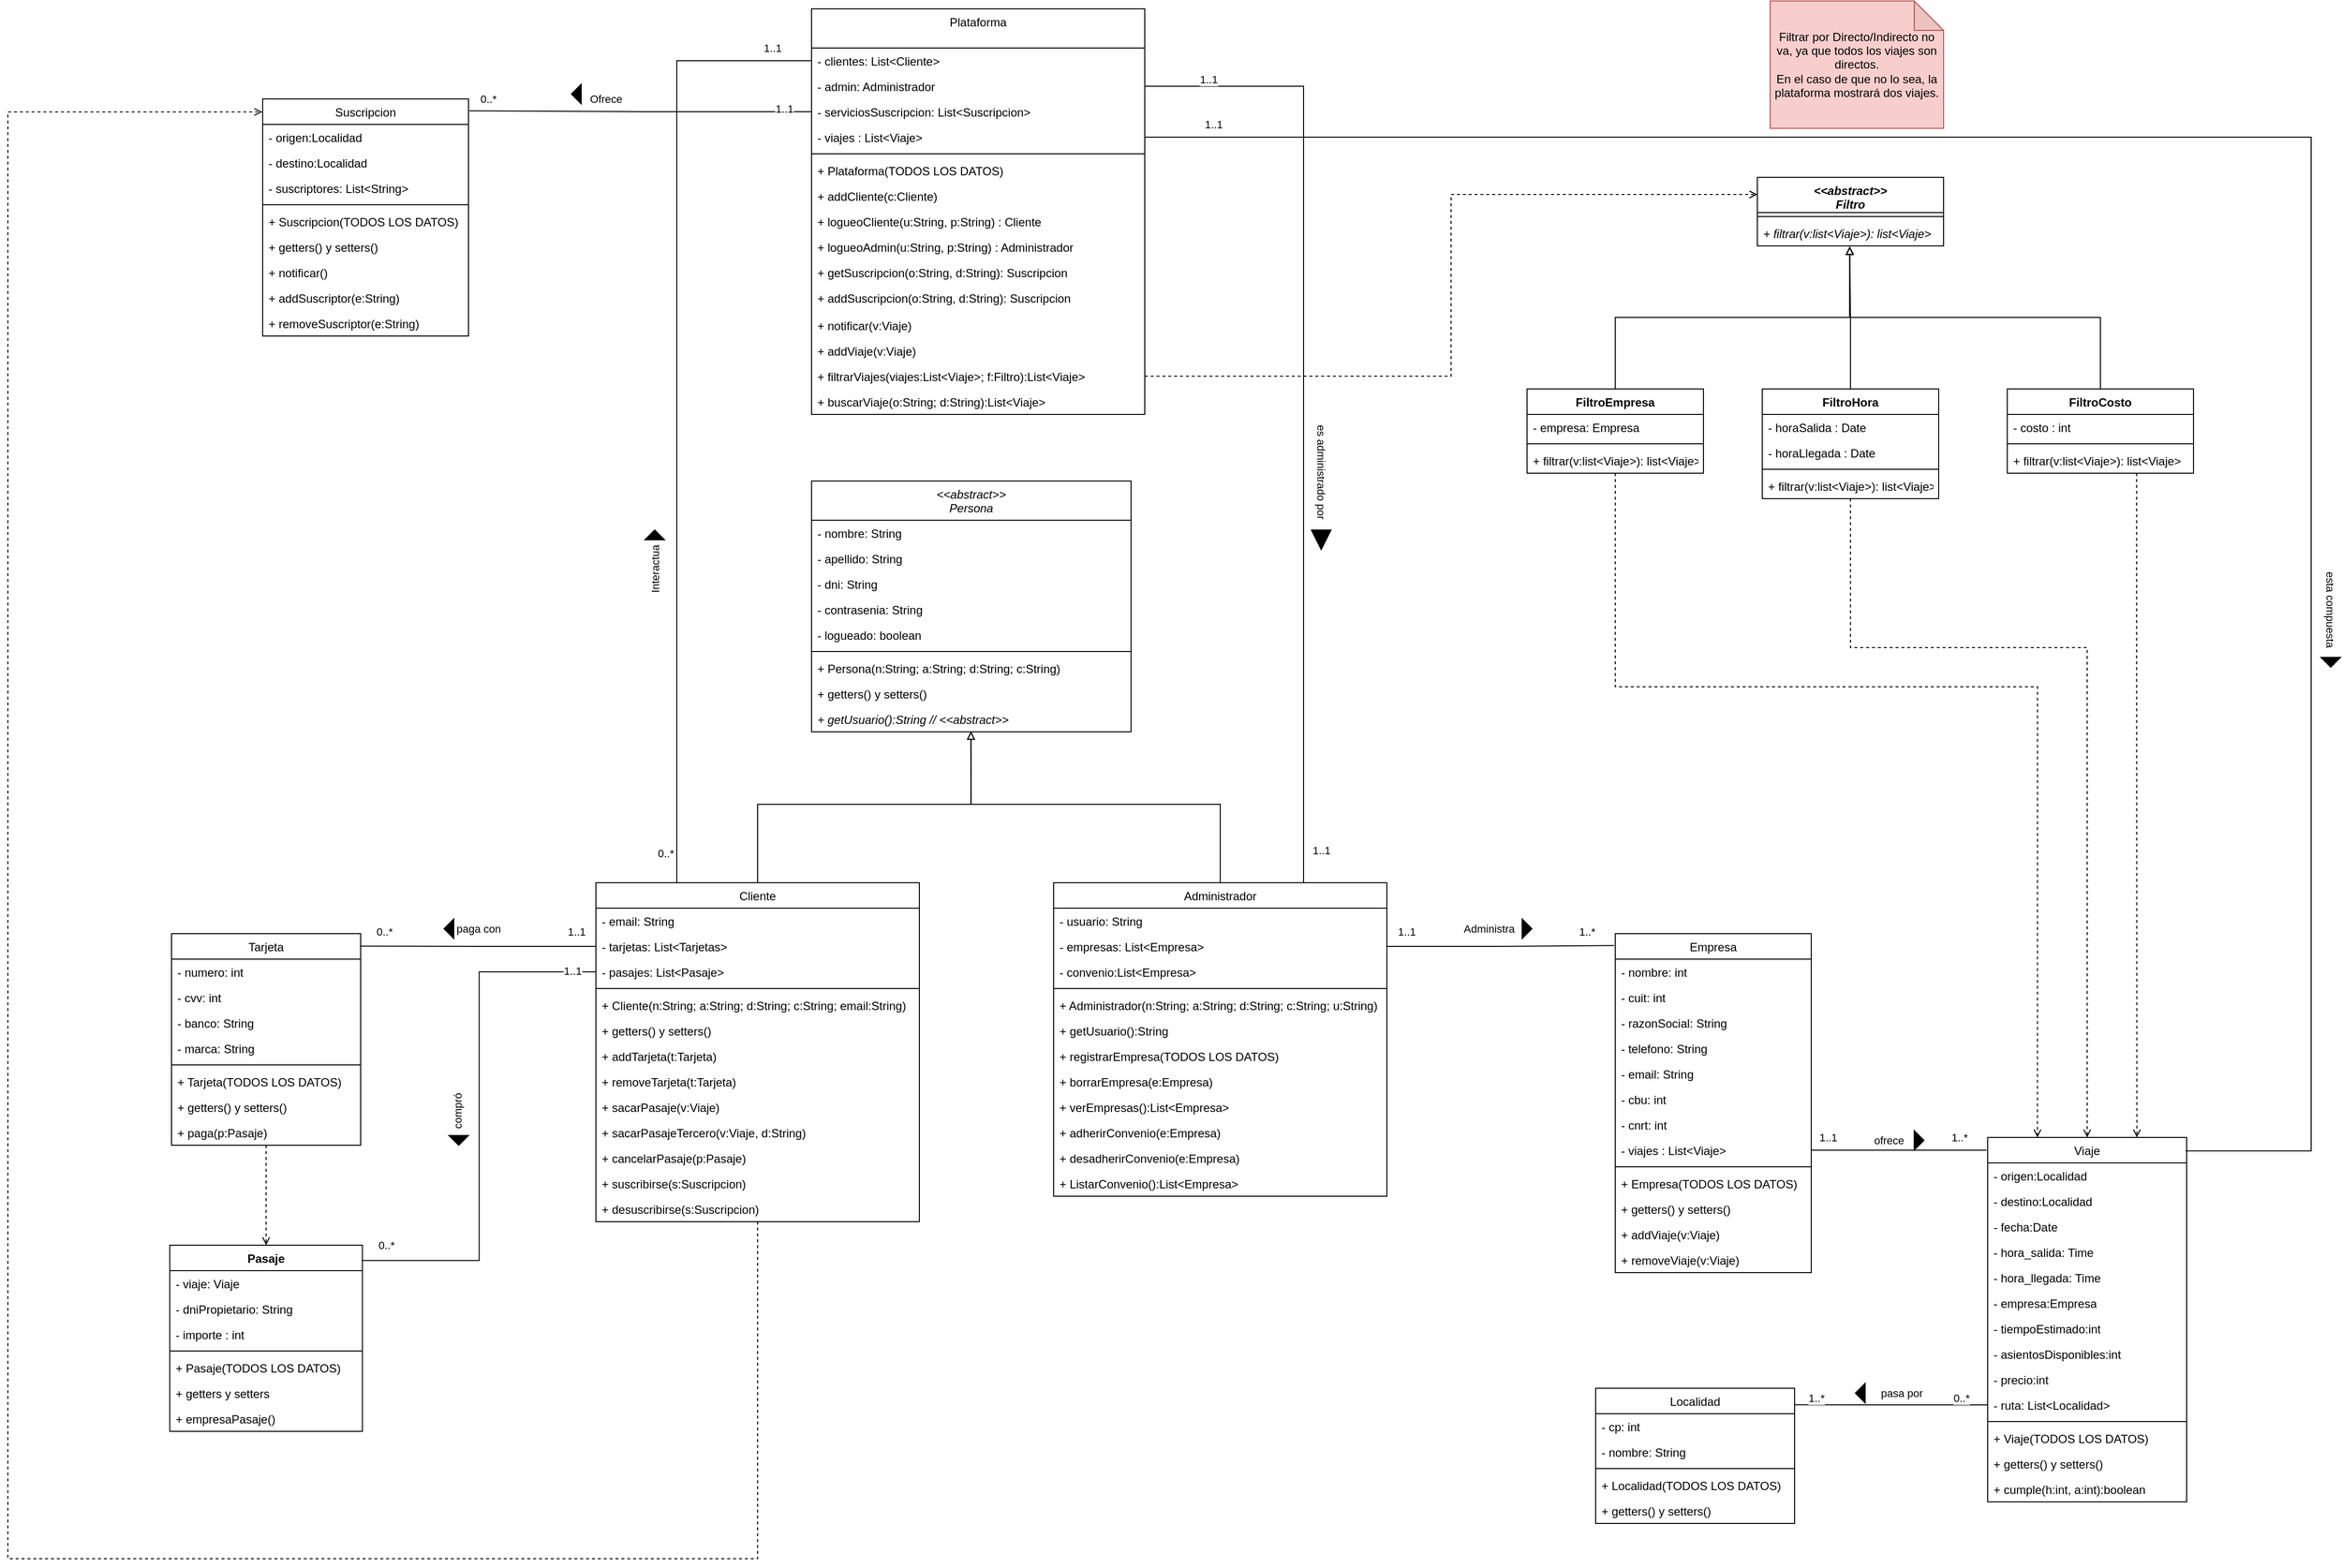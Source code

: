 <mxfile version="21.2.8" type="device">
  <diagram name="Suscripcion" id="sMUK3PNrSEsyAG5NmKJG">
    <mxGraphModel dx="1831" dy="1868" grid="1" gridSize="10" guides="1" tooltips="1" connect="1" arrows="1" fold="1" page="1" pageScale="1" pageWidth="827" pageHeight="1169" math="0" shadow="0">
      <root>
        <mxCell id="0" />
        <mxCell id="1" parent="0" />
        <mxCell id="g4Eot4QQMoHcx_7rjaG8-11" value="&lt;i style=&quot;font-weight: normal;&quot;&gt;&amp;lt;&amp;lt;abstract&amp;gt;&amp;gt;&lt;br&gt;Persona&lt;/i&gt;" style="swimlane;fontStyle=1;align=center;verticalAlign=top;childLayout=stackLayout;horizontal=1;startSize=40;horizontalStack=0;resizeParent=1;resizeParentMax=0;resizeLast=0;collapsible=1;marginBottom=0;whiteSpace=wrap;html=1;" parent="1" vertex="1">
          <mxGeometry x="240" y="-410" width="326" height="256" as="geometry" />
        </mxCell>
        <mxCell id="g4Eot4QQMoHcx_7rjaG8-12" value="- nombre: String" style="text;strokeColor=none;fillColor=none;align=left;verticalAlign=top;spacingLeft=4;spacingRight=4;overflow=hidden;rotatable=0;points=[[0,0.5],[1,0.5]];portConstraint=eastwest;whiteSpace=wrap;html=1;" parent="g4Eot4QQMoHcx_7rjaG8-11" vertex="1">
          <mxGeometry y="40" width="326" height="26" as="geometry" />
        </mxCell>
        <mxCell id="g4Eot4QQMoHcx_7rjaG8-17" value="- apellido: String" style="text;strokeColor=none;fillColor=none;align=left;verticalAlign=top;spacingLeft=4;spacingRight=4;overflow=hidden;rotatable=0;points=[[0,0.5],[1,0.5]];portConstraint=eastwest;whiteSpace=wrap;html=1;" parent="g4Eot4QQMoHcx_7rjaG8-11" vertex="1">
          <mxGeometry y="66" width="326" height="26" as="geometry" />
        </mxCell>
        <mxCell id="g4Eot4QQMoHcx_7rjaG8-18" value="- dni: String" style="text;strokeColor=none;fillColor=none;align=left;verticalAlign=top;spacingLeft=4;spacingRight=4;overflow=hidden;rotatable=0;points=[[0,0.5],[1,0.5]];portConstraint=eastwest;whiteSpace=wrap;html=1;" parent="g4Eot4QQMoHcx_7rjaG8-11" vertex="1">
          <mxGeometry y="92" width="326" height="26" as="geometry" />
        </mxCell>
        <mxCell id="g4Eot4QQMoHcx_7rjaG8-27" value="- contrasenia: String" style="text;strokeColor=none;fillColor=none;align=left;verticalAlign=top;spacingLeft=4;spacingRight=4;overflow=hidden;rotatable=0;points=[[0,0.5],[1,0.5]];portConstraint=eastwest;whiteSpace=wrap;html=1;" parent="g4Eot4QQMoHcx_7rjaG8-11" vertex="1">
          <mxGeometry y="118" width="326" height="26" as="geometry" />
        </mxCell>
        <mxCell id="g4Eot4QQMoHcx_7rjaG8-36" value="- logueado: boolean" style="text;strokeColor=none;fillColor=none;align=left;verticalAlign=top;spacingLeft=4;spacingRight=4;overflow=hidden;rotatable=0;points=[[0,0.5],[1,0.5]];portConstraint=eastwest;whiteSpace=wrap;html=1;" parent="g4Eot4QQMoHcx_7rjaG8-11" vertex="1">
          <mxGeometry y="144" width="326" height="26" as="geometry" />
        </mxCell>
        <mxCell id="g4Eot4QQMoHcx_7rjaG8-13" value="" style="line;strokeWidth=1;fillColor=none;align=left;verticalAlign=middle;spacingTop=-1;spacingLeft=3;spacingRight=3;rotatable=0;labelPosition=right;points=[];portConstraint=eastwest;strokeColor=inherit;" parent="g4Eot4QQMoHcx_7rjaG8-11" vertex="1">
          <mxGeometry y="170" width="326" height="8" as="geometry" />
        </mxCell>
        <mxCell id="g4Eot4QQMoHcx_7rjaG8-14" value="+ Persona(n:String; a:String; d:String; c:String)" style="text;strokeColor=none;fillColor=none;align=left;verticalAlign=top;spacingLeft=4;spacingRight=4;overflow=hidden;rotatable=0;points=[[0,0.5],[1,0.5]];portConstraint=eastwest;whiteSpace=wrap;html=1;" parent="g4Eot4QQMoHcx_7rjaG8-11" vertex="1">
          <mxGeometry y="178" width="326" height="26" as="geometry" />
        </mxCell>
        <mxCell id="g4Eot4QQMoHcx_7rjaG8-33" value="+ getters() y setters()" style="text;strokeColor=none;fillColor=none;align=left;verticalAlign=top;spacingLeft=4;spacingRight=4;overflow=hidden;rotatable=0;points=[[0,0.5],[1,0.5]];portConstraint=eastwest;whiteSpace=wrap;html=1;" parent="g4Eot4QQMoHcx_7rjaG8-11" vertex="1">
          <mxGeometry y="204" width="326" height="26" as="geometry" />
        </mxCell>
        <mxCell id="g4Eot4QQMoHcx_7rjaG8-35" value="&lt;i&gt;+ getUsuario():String // &amp;lt;&amp;lt;abstract&amp;gt;&amp;gt;&lt;/i&gt;" style="text;strokeColor=none;fillColor=none;align=left;verticalAlign=top;spacingLeft=4;spacingRight=4;overflow=hidden;rotatable=0;points=[[0,0.5],[1,0.5]];portConstraint=eastwest;whiteSpace=wrap;html=1;" parent="g4Eot4QQMoHcx_7rjaG8-11" vertex="1">
          <mxGeometry y="230" width="326" height="26" as="geometry" />
        </mxCell>
        <mxCell id="x3Of2rWbky0JoNG_zmd--27" style="rounded=0;orthogonalLoop=1;jettySize=auto;html=1;entryX=0.499;entryY=0.981;entryDx=0;entryDy=0;entryPerimeter=0;endArrow=block;endFill=0;edgeStyle=orthogonalEdgeStyle;" parent="1" source="g4Eot4QQMoHcx_7rjaG8-20" target="g4Eot4QQMoHcx_7rjaG8-35" edge="1">
          <mxGeometry relative="1" as="geometry">
            <Array as="points">
              <mxPoint x="185" y="-80" />
              <mxPoint x="403" y="-80" />
            </Array>
          </mxGeometry>
        </mxCell>
        <mxCell id="x3Of2rWbky0JoNG_zmd--96" style="edgeStyle=orthogonalEdgeStyle;rounded=0;orthogonalLoop=1;jettySize=auto;html=1;endArrow=open;endFill=0;entryX=-0.002;entryY=0.055;entryDx=0;entryDy=0;entryPerimeter=0;dashed=1;" parent="1" source="g4Eot4QQMoHcx_7rjaG8-20" target="g4Eot4QQMoHcx_7rjaG8-112" edge="1">
          <mxGeometry relative="1" as="geometry">
            <mxPoint x="-350" y="-780" as="targetPoint" />
            <Array as="points">
              <mxPoint x="185" y="690" />
              <mxPoint x="-580" y="690" />
              <mxPoint x="-580" y="-787" />
            </Array>
          </mxGeometry>
        </mxCell>
        <mxCell id="g4Eot4QQMoHcx_7rjaG8-20" value="&lt;span style=&quot;font-weight: normal;&quot;&gt;Cliente&lt;/span&gt;" style="swimlane;fontStyle=1;align=center;verticalAlign=top;childLayout=stackLayout;horizontal=1;startSize=26;horizontalStack=0;resizeParent=1;resizeParentMax=0;resizeLast=0;collapsible=1;marginBottom=0;whiteSpace=wrap;html=1;" parent="1" vertex="1">
          <mxGeometry x="20" width="330" height="346" as="geometry">
            <mxRectangle x="134" y="100" width="70" height="26" as="alternateBounds" />
          </mxGeometry>
        </mxCell>
        <mxCell id="g4Eot4QQMoHcx_7rjaG8-21" value="- email: String" style="text;strokeColor=none;fillColor=none;align=left;verticalAlign=top;spacingLeft=4;spacingRight=4;overflow=hidden;rotatable=0;points=[[0,0.5],[1,0.5]];portConstraint=eastwest;whiteSpace=wrap;html=1;" parent="g4Eot4QQMoHcx_7rjaG8-20" vertex="1">
          <mxGeometry y="26" width="330" height="26" as="geometry" />
        </mxCell>
        <mxCell id="g4Eot4QQMoHcx_7rjaG8-22" value="- tarjetas: List&amp;lt;Tarjetas&amp;gt;" style="text;strokeColor=none;fillColor=none;align=left;verticalAlign=top;spacingLeft=4;spacingRight=4;overflow=hidden;rotatable=0;points=[[0,0.5],[1,0.5]];portConstraint=eastwest;whiteSpace=wrap;html=1;" parent="g4Eot4QQMoHcx_7rjaG8-20" vertex="1">
          <mxGeometry y="52" width="330" height="26" as="geometry" />
        </mxCell>
        <mxCell id="g4Eot4QQMoHcx_7rjaG8-43" value="- pasajes: List&amp;lt;Pasaje&amp;gt;" style="text;strokeColor=none;fillColor=none;align=left;verticalAlign=top;spacingLeft=4;spacingRight=4;overflow=hidden;rotatable=0;points=[[0,0.5],[1,0.5]];portConstraint=eastwest;whiteSpace=wrap;html=1;" parent="g4Eot4QQMoHcx_7rjaG8-20" vertex="1">
          <mxGeometry y="78" width="330" height="26" as="geometry" />
        </mxCell>
        <mxCell id="g4Eot4QQMoHcx_7rjaG8-25" value="" style="line;strokeWidth=1;fillColor=none;align=left;verticalAlign=middle;spacingTop=-1;spacingLeft=3;spacingRight=3;rotatable=0;labelPosition=right;points=[];portConstraint=eastwest;strokeColor=inherit;" parent="g4Eot4QQMoHcx_7rjaG8-20" vertex="1">
          <mxGeometry y="104" width="330" height="8" as="geometry" />
        </mxCell>
        <mxCell id="g4Eot4QQMoHcx_7rjaG8-26" value="+ Cliente(n:String; a:String; d:String; c:String; email:String)" style="text;strokeColor=none;fillColor=none;align=left;verticalAlign=top;spacingLeft=4;spacingRight=4;overflow=hidden;rotatable=0;points=[[0,0.5],[1,0.5]];portConstraint=eastwest;whiteSpace=wrap;html=1;" parent="g4Eot4QQMoHcx_7rjaG8-20" vertex="1">
          <mxGeometry y="112" width="330" height="26" as="geometry" />
        </mxCell>
        <mxCell id="g4Eot4QQMoHcx_7rjaG8-37" value="+ getters() y setters()" style="text;strokeColor=none;fillColor=none;align=left;verticalAlign=top;spacingLeft=4;spacingRight=4;overflow=hidden;rotatable=0;points=[[0,0.5],[1,0.5]];portConstraint=eastwest;whiteSpace=wrap;html=1;" parent="g4Eot4QQMoHcx_7rjaG8-20" vertex="1">
          <mxGeometry y="138" width="330" height="26" as="geometry" />
        </mxCell>
        <mxCell id="g4Eot4QQMoHcx_7rjaG8-40" value="+ addTarjeta(t:Tarjeta)" style="text;strokeColor=none;fillColor=none;align=left;verticalAlign=top;spacingLeft=4;spacingRight=4;overflow=hidden;rotatable=0;points=[[0,0.5],[1,0.5]];portConstraint=eastwest;whiteSpace=wrap;html=1;" parent="g4Eot4QQMoHcx_7rjaG8-20" vertex="1">
          <mxGeometry y="164" width="330" height="26" as="geometry" />
        </mxCell>
        <mxCell id="g4Eot4QQMoHcx_7rjaG8-41" value="+ removeTarjeta(t:Tarjeta)" style="text;strokeColor=none;fillColor=none;align=left;verticalAlign=top;spacingLeft=4;spacingRight=4;overflow=hidden;rotatable=0;points=[[0,0.5],[1,0.5]];portConstraint=eastwest;whiteSpace=wrap;html=1;" parent="g4Eot4QQMoHcx_7rjaG8-20" vertex="1">
          <mxGeometry y="190" width="330" height="26" as="geometry" />
        </mxCell>
        <mxCell id="g4Eot4QQMoHcx_7rjaG8-44" value="+ sacarPasaje(v:Viaje)" style="text;strokeColor=none;fillColor=none;align=left;verticalAlign=top;spacingLeft=4;spacingRight=4;overflow=hidden;rotatable=0;points=[[0,0.5],[1,0.5]];portConstraint=eastwest;whiteSpace=wrap;html=1;" parent="g4Eot4QQMoHcx_7rjaG8-20" vertex="1">
          <mxGeometry y="216" width="330" height="26" as="geometry" />
        </mxCell>
        <mxCell id="x3Of2rWbky0JoNG_zmd--41" value="+ sacarPasajeTercero(v:Viaje, d:String)" style="text;strokeColor=none;fillColor=none;align=left;verticalAlign=top;spacingLeft=4;spacingRight=4;overflow=hidden;rotatable=0;points=[[0,0.5],[1,0.5]];portConstraint=eastwest;whiteSpace=wrap;html=1;" parent="g4Eot4QQMoHcx_7rjaG8-20" vertex="1">
          <mxGeometry y="242" width="330" height="26" as="geometry" />
        </mxCell>
        <mxCell id="g4Eot4QQMoHcx_7rjaG8-45" value="+ cancelarPasaje(p:Pasaje)" style="text;strokeColor=none;fillColor=none;align=left;verticalAlign=top;spacingLeft=4;spacingRight=4;overflow=hidden;rotatable=0;points=[[0,0.5],[1,0.5]];portConstraint=eastwest;whiteSpace=wrap;html=1;" parent="g4Eot4QQMoHcx_7rjaG8-20" vertex="1">
          <mxGeometry y="268" width="330" height="26" as="geometry" />
        </mxCell>
        <mxCell id="g4Eot4QQMoHcx_7rjaG8-47" value="+ suscribirse(s:Suscripcion)" style="text;strokeColor=none;fillColor=none;align=left;verticalAlign=top;spacingLeft=4;spacingRight=4;overflow=hidden;rotatable=0;points=[[0,0.5],[1,0.5]];portConstraint=eastwest;whiteSpace=wrap;html=1;" parent="g4Eot4QQMoHcx_7rjaG8-20" vertex="1">
          <mxGeometry y="294" width="330" height="26" as="geometry" />
        </mxCell>
        <mxCell id="g4Eot4QQMoHcx_7rjaG8-48" value="+ desuscribirse(s:Suscripcion)" style="text;strokeColor=none;fillColor=none;align=left;verticalAlign=top;spacingLeft=4;spacingRight=4;overflow=hidden;rotatable=0;points=[[0,0.5],[1,0.5]];portConstraint=eastwest;whiteSpace=wrap;html=1;" parent="g4Eot4QQMoHcx_7rjaG8-20" vertex="1">
          <mxGeometry y="320" width="330" height="26" as="geometry" />
        </mxCell>
        <mxCell id="x3Of2rWbky0JoNG_zmd--28" style="edgeStyle=orthogonalEdgeStyle;rounded=0;orthogonalLoop=1;jettySize=auto;html=1;entryX=0.499;entryY=0.981;entryDx=0;entryDy=0;entryPerimeter=0;endArrow=block;endFill=0;" parent="1" source="g4Eot4QQMoHcx_7rjaG8-28" target="g4Eot4QQMoHcx_7rjaG8-35" edge="1">
          <mxGeometry relative="1" as="geometry">
            <Array as="points">
              <mxPoint x="657" y="-80" />
              <mxPoint x="403" y="-80" />
            </Array>
          </mxGeometry>
        </mxCell>
        <mxCell id="g4Eot4QQMoHcx_7rjaG8-28" value="&lt;span style=&quot;font-weight: normal;&quot;&gt;Administrador&lt;/span&gt;" style="swimlane;fontStyle=1;align=center;verticalAlign=top;childLayout=stackLayout;horizontal=1;startSize=26;horizontalStack=0;resizeParent=1;resizeParentMax=0;resizeLast=0;collapsible=1;marginBottom=0;whiteSpace=wrap;html=1;" parent="1" vertex="1">
          <mxGeometry x="487" width="340" height="320" as="geometry" />
        </mxCell>
        <mxCell id="g4Eot4QQMoHcx_7rjaG8-29" value="- usuario: String" style="text;strokeColor=none;fillColor=none;align=left;verticalAlign=top;spacingLeft=4;spacingRight=4;overflow=hidden;rotatable=0;points=[[0,0.5],[1,0.5]];portConstraint=eastwest;whiteSpace=wrap;html=1;" parent="g4Eot4QQMoHcx_7rjaG8-28" vertex="1">
          <mxGeometry y="26" width="340" height="26" as="geometry" />
        </mxCell>
        <mxCell id="g4Eot4QQMoHcx_7rjaG8-140" value="- empresas: List&amp;lt;Empresa&amp;gt;" style="text;strokeColor=none;fillColor=none;align=left;verticalAlign=top;spacingLeft=4;spacingRight=4;overflow=hidden;rotatable=0;points=[[0,0.5],[1,0.5]];portConstraint=eastwest;whiteSpace=wrap;html=1;" parent="g4Eot4QQMoHcx_7rjaG8-28" vertex="1">
          <mxGeometry y="52" width="340" height="26" as="geometry" />
        </mxCell>
        <mxCell id="g4Eot4QQMoHcx_7rjaG8-150" value="- convenio:List&amp;lt;Empresa&amp;gt;" style="text;strokeColor=none;fillColor=none;align=left;verticalAlign=top;spacingLeft=4;spacingRight=4;overflow=hidden;rotatable=0;points=[[0,0.5],[1,0.5]];portConstraint=eastwest;whiteSpace=wrap;html=1;" parent="g4Eot4QQMoHcx_7rjaG8-28" vertex="1">
          <mxGeometry y="78" width="340" height="26" as="geometry" />
        </mxCell>
        <mxCell id="g4Eot4QQMoHcx_7rjaG8-31" value="" style="line;strokeWidth=1;fillColor=none;align=left;verticalAlign=middle;spacingTop=-1;spacingLeft=3;spacingRight=3;rotatable=0;labelPosition=right;points=[];portConstraint=eastwest;strokeColor=inherit;" parent="g4Eot4QQMoHcx_7rjaG8-28" vertex="1">
          <mxGeometry y="104" width="340" height="8" as="geometry" />
        </mxCell>
        <mxCell id="g4Eot4QQMoHcx_7rjaG8-32" value="+ Administrador(n:String; a:String; d:String; c:String; u:String)" style="text;strokeColor=none;fillColor=none;align=left;verticalAlign=top;spacingLeft=4;spacingRight=4;overflow=hidden;rotatable=0;points=[[0,0.5],[1,0.5]];portConstraint=eastwest;whiteSpace=wrap;html=1;" parent="g4Eot4QQMoHcx_7rjaG8-28" vertex="1">
          <mxGeometry y="112" width="340" height="26" as="geometry" />
        </mxCell>
        <mxCell id="g4Eot4QQMoHcx_7rjaG8-49" value="+ getUsuario():String" style="text;strokeColor=none;fillColor=none;align=left;verticalAlign=top;spacingLeft=4;spacingRight=4;overflow=hidden;rotatable=0;points=[[0,0.5],[1,0.5]];portConstraint=eastwest;whiteSpace=wrap;html=1;" parent="g4Eot4QQMoHcx_7rjaG8-28" vertex="1">
          <mxGeometry y="138" width="340" height="26" as="geometry" />
        </mxCell>
        <mxCell id="g4Eot4QQMoHcx_7rjaG8-53" value="+ registrarEmpresa(TODOS LOS DATOS)" style="text;strokeColor=none;fillColor=none;align=left;verticalAlign=top;spacingLeft=4;spacingRight=4;overflow=hidden;rotatable=0;points=[[0,0.5],[1,0.5]];portConstraint=eastwest;whiteSpace=wrap;html=1;" parent="g4Eot4QQMoHcx_7rjaG8-28" vertex="1">
          <mxGeometry y="164" width="340" height="26" as="geometry" />
        </mxCell>
        <mxCell id="g4Eot4QQMoHcx_7rjaG8-54" value="+ borrarEmpresa(e:Empresa)" style="text;strokeColor=none;fillColor=none;align=left;verticalAlign=top;spacingLeft=4;spacingRight=4;overflow=hidden;rotatable=0;points=[[0,0.5],[1,0.5]];portConstraint=eastwest;whiteSpace=wrap;html=1;" parent="g4Eot4QQMoHcx_7rjaG8-28" vertex="1">
          <mxGeometry y="190" width="340" height="26" as="geometry" />
        </mxCell>
        <mxCell id="g4Eot4QQMoHcx_7rjaG8-55" value="+ verEmpresas():List&amp;lt;Empresa&amp;gt;" style="text;strokeColor=none;fillColor=none;align=left;verticalAlign=top;spacingLeft=4;spacingRight=4;overflow=hidden;rotatable=0;points=[[0,0.5],[1,0.5]];portConstraint=eastwest;whiteSpace=wrap;html=1;" parent="g4Eot4QQMoHcx_7rjaG8-28" vertex="1">
          <mxGeometry y="216" width="340" height="26" as="geometry" />
        </mxCell>
        <mxCell id="g4Eot4QQMoHcx_7rjaG8-56" value="+ adherirConvenio(e:Empresa)" style="text;strokeColor=none;fillColor=none;align=left;verticalAlign=top;spacingLeft=4;spacingRight=4;overflow=hidden;rotatable=0;points=[[0,0.5],[1,0.5]];portConstraint=eastwest;whiteSpace=wrap;html=1;" parent="g4Eot4QQMoHcx_7rjaG8-28" vertex="1">
          <mxGeometry y="242" width="340" height="26" as="geometry" />
        </mxCell>
        <mxCell id="g4Eot4QQMoHcx_7rjaG8-57" value="+ desadherirConvenio(e:Empresa)" style="text;strokeColor=none;fillColor=none;align=left;verticalAlign=top;spacingLeft=4;spacingRight=4;overflow=hidden;rotatable=0;points=[[0,0.5],[1,0.5]];portConstraint=eastwest;whiteSpace=wrap;html=1;" parent="g4Eot4QQMoHcx_7rjaG8-28" vertex="1">
          <mxGeometry y="268" width="340" height="26" as="geometry" />
        </mxCell>
        <mxCell id="x3Of2rWbky0JoNG_zmd--2" value="+ ListarConvenio():List&amp;lt;Empresa&amp;gt;" style="text;strokeColor=none;fillColor=none;align=left;verticalAlign=top;spacingLeft=4;spacingRight=4;overflow=hidden;rotatable=0;points=[[0,0.5],[1,0.5]];portConstraint=eastwest;whiteSpace=wrap;html=1;" parent="g4Eot4QQMoHcx_7rjaG8-28" vertex="1">
          <mxGeometry y="294" width="340" height="26" as="geometry" />
        </mxCell>
        <mxCell id="x3Of2rWbky0JoNG_zmd--52" style="edgeStyle=orthogonalEdgeStyle;rounded=0;orthogonalLoop=1;jettySize=auto;html=1;entryX=0.5;entryY=0;entryDx=0;entryDy=0;endArrow=open;endFill=0;dashed=1;" parent="1" source="g4Eot4QQMoHcx_7rjaG8-58" target="x3Of2rWbky0JoNG_zmd--35" edge="1">
          <mxGeometry relative="1" as="geometry" />
        </mxCell>
        <mxCell id="g4Eot4QQMoHcx_7rjaG8-58" value="&lt;span style=&quot;font-weight: normal;&quot;&gt;Tarjeta&lt;/span&gt;" style="swimlane;fontStyle=1;align=center;verticalAlign=top;childLayout=stackLayout;horizontal=1;startSize=26;horizontalStack=0;resizeParent=1;resizeParentMax=0;resizeLast=0;collapsible=1;marginBottom=0;whiteSpace=wrap;html=1;" parent="1" vertex="1">
          <mxGeometry x="-413" y="52" width="193" height="216" as="geometry">
            <mxRectangle x="-280" y="40" width="70" height="26" as="alternateBounds" />
          </mxGeometry>
        </mxCell>
        <mxCell id="g4Eot4QQMoHcx_7rjaG8-59" value="- numero: int" style="text;strokeColor=none;fillColor=none;align=left;verticalAlign=top;spacingLeft=4;spacingRight=4;overflow=hidden;rotatable=0;points=[[0,0.5],[1,0.5]];portConstraint=eastwest;whiteSpace=wrap;html=1;" parent="g4Eot4QQMoHcx_7rjaG8-58" vertex="1">
          <mxGeometry y="26" width="193" height="26" as="geometry" />
        </mxCell>
        <mxCell id="g4Eot4QQMoHcx_7rjaG8-71" value="- cvv: int" style="text;strokeColor=none;fillColor=none;align=left;verticalAlign=top;spacingLeft=4;spacingRight=4;overflow=hidden;rotatable=0;points=[[0,0.5],[1,0.5]];portConstraint=eastwest;whiteSpace=wrap;html=1;" parent="g4Eot4QQMoHcx_7rjaG8-58" vertex="1">
          <mxGeometry y="52" width="193" height="26" as="geometry" />
        </mxCell>
        <mxCell id="g4Eot4QQMoHcx_7rjaG8-69" value="- banco: String" style="text;strokeColor=none;fillColor=none;align=left;verticalAlign=top;spacingLeft=4;spacingRight=4;overflow=hidden;rotatable=0;points=[[0,0.5],[1,0.5]];portConstraint=eastwest;whiteSpace=wrap;html=1;" parent="g4Eot4QQMoHcx_7rjaG8-58" vertex="1">
          <mxGeometry y="78" width="193" height="26" as="geometry" />
        </mxCell>
        <mxCell id="g4Eot4QQMoHcx_7rjaG8-70" value="- marca: String" style="text;strokeColor=none;fillColor=none;align=left;verticalAlign=top;spacingLeft=4;spacingRight=4;overflow=hidden;rotatable=0;points=[[0,0.5],[1,0.5]];portConstraint=eastwest;whiteSpace=wrap;html=1;" parent="g4Eot4QQMoHcx_7rjaG8-58" vertex="1">
          <mxGeometry y="104" width="193" height="26" as="geometry" />
        </mxCell>
        <mxCell id="g4Eot4QQMoHcx_7rjaG8-60" value="" style="line;strokeWidth=1;fillColor=none;align=left;verticalAlign=middle;spacingTop=-1;spacingLeft=3;spacingRight=3;rotatable=0;labelPosition=right;points=[];portConstraint=eastwest;strokeColor=inherit;" parent="g4Eot4QQMoHcx_7rjaG8-58" vertex="1">
          <mxGeometry y="130" width="193" height="8" as="geometry" />
        </mxCell>
        <mxCell id="g4Eot4QQMoHcx_7rjaG8-61" value="+ Tarjeta(TODOS LOS DATOS)" style="text;strokeColor=none;fillColor=none;align=left;verticalAlign=top;spacingLeft=4;spacingRight=4;overflow=hidden;rotatable=0;points=[[0,0.5],[1,0.5]];portConstraint=eastwest;whiteSpace=wrap;html=1;" parent="g4Eot4QQMoHcx_7rjaG8-58" vertex="1">
          <mxGeometry y="138" width="193" height="26" as="geometry" />
        </mxCell>
        <mxCell id="g4Eot4QQMoHcx_7rjaG8-62" value="+ getters() y setters()" style="text;strokeColor=none;fillColor=none;align=left;verticalAlign=top;spacingLeft=4;spacingRight=4;overflow=hidden;rotatable=0;points=[[0,0.5],[1,0.5]];portConstraint=eastwest;whiteSpace=wrap;html=1;" parent="g4Eot4QQMoHcx_7rjaG8-58" vertex="1">
          <mxGeometry y="164" width="193" height="26" as="geometry" />
        </mxCell>
        <mxCell id="g4Eot4QQMoHcx_7rjaG8-73" value="+ paga(p:Pasaje)" style="text;strokeColor=none;fillColor=none;align=left;verticalAlign=top;spacingLeft=4;spacingRight=4;overflow=hidden;rotatable=0;points=[[0,0.5],[1,0.5]];portConstraint=eastwest;whiteSpace=wrap;html=1;" parent="g4Eot4QQMoHcx_7rjaG8-58" vertex="1">
          <mxGeometry y="190" width="193" height="26" as="geometry" />
        </mxCell>
        <mxCell id="g4Eot4QQMoHcx_7rjaG8-74" value="&lt;span style=&quot;font-weight: normal;&quot;&gt;Viaje&lt;/span&gt;" style="swimlane;fontStyle=1;align=center;verticalAlign=top;childLayout=stackLayout;horizontal=1;startSize=26;horizontalStack=0;resizeParent=1;resizeParentMax=0;resizeLast=0;collapsible=1;marginBottom=0;whiteSpace=wrap;html=1;" parent="1" vertex="1">
          <mxGeometry x="1440" y="260" width="203" height="372" as="geometry">
            <mxRectangle x="1510" y="52" width="60" height="26" as="alternateBounds" />
          </mxGeometry>
        </mxCell>
        <mxCell id="g4Eot4QQMoHcx_7rjaG8-75" value="- origen:Localidad" style="text;strokeColor=none;fillColor=none;align=left;verticalAlign=top;spacingLeft=4;spacingRight=4;overflow=hidden;rotatable=0;points=[[0,0.5],[1,0.5]];portConstraint=eastwest;whiteSpace=wrap;html=1;" parent="g4Eot4QQMoHcx_7rjaG8-74" vertex="1">
          <mxGeometry y="26" width="203" height="26" as="geometry" />
        </mxCell>
        <mxCell id="g4Eot4QQMoHcx_7rjaG8-76" value="- destino:Localidad" style="text;strokeColor=none;fillColor=none;align=left;verticalAlign=top;spacingLeft=4;spacingRight=4;overflow=hidden;rotatable=0;points=[[0,0.5],[1,0.5]];portConstraint=eastwest;whiteSpace=wrap;html=1;" parent="g4Eot4QQMoHcx_7rjaG8-74" vertex="1">
          <mxGeometry y="52" width="203" height="26" as="geometry" />
        </mxCell>
        <mxCell id="g4Eot4QQMoHcx_7rjaG8-77" value="- fecha:Date" style="text;strokeColor=none;fillColor=none;align=left;verticalAlign=top;spacingLeft=4;spacingRight=4;overflow=hidden;rotatable=0;points=[[0,0.5],[1,0.5]];portConstraint=eastwest;whiteSpace=wrap;html=1;" parent="g4Eot4QQMoHcx_7rjaG8-74" vertex="1">
          <mxGeometry y="78" width="203" height="26" as="geometry" />
        </mxCell>
        <mxCell id="g4Eot4QQMoHcx_7rjaG8-84" value="- hora_salida: Time" style="text;strokeColor=none;fillColor=none;align=left;verticalAlign=top;spacingLeft=4;spacingRight=4;overflow=hidden;rotatable=0;points=[[0,0.5],[1,0.5]];portConstraint=eastwest;whiteSpace=wrap;html=1;" parent="g4Eot4QQMoHcx_7rjaG8-74" vertex="1">
          <mxGeometry y="104" width="203" height="26" as="geometry" />
        </mxCell>
        <mxCell id="g4Eot4QQMoHcx_7rjaG8-85" value="- hora_llegada: Time" style="text;strokeColor=none;fillColor=none;align=left;verticalAlign=top;spacingLeft=4;spacingRight=4;overflow=hidden;rotatable=0;points=[[0,0.5],[1,0.5]];portConstraint=eastwest;whiteSpace=wrap;html=1;" parent="g4Eot4QQMoHcx_7rjaG8-74" vertex="1">
          <mxGeometry y="130" width="203" height="26" as="geometry" />
        </mxCell>
        <mxCell id="g4Eot4QQMoHcx_7rjaG8-78" value="- empresa:Empresa" style="text;strokeColor=none;fillColor=none;align=left;verticalAlign=top;spacingLeft=4;spacingRight=4;overflow=hidden;rotatable=0;points=[[0,0.5],[1,0.5]];portConstraint=eastwest;whiteSpace=wrap;html=1;" parent="g4Eot4QQMoHcx_7rjaG8-74" vertex="1">
          <mxGeometry y="156" width="203" height="26" as="geometry" />
        </mxCell>
        <mxCell id="g4Eot4QQMoHcx_7rjaG8-137" value="- tiempoEstimado:int" style="text;strokeColor=none;fillColor=none;align=left;verticalAlign=top;spacingLeft=4;spacingRight=4;overflow=hidden;rotatable=0;points=[[0,0.5],[1,0.5]];portConstraint=eastwest;whiteSpace=wrap;html=1;" parent="g4Eot4QQMoHcx_7rjaG8-74" vertex="1">
          <mxGeometry y="182" width="203" height="26" as="geometry" />
        </mxCell>
        <mxCell id="x3Of2rWbky0JoNG_zmd--73" value="- asientosDisponibles:int" style="text;strokeColor=none;fillColor=none;align=left;verticalAlign=top;spacingLeft=4;spacingRight=4;overflow=hidden;rotatable=0;points=[[0,0.5],[1,0.5]];portConstraint=eastwest;whiteSpace=wrap;html=1;" parent="g4Eot4QQMoHcx_7rjaG8-74" vertex="1">
          <mxGeometry y="208" width="203" height="26" as="geometry" />
        </mxCell>
        <mxCell id="g4Eot4QQMoHcx_7rjaG8-83" value="- precio:int" style="text;strokeColor=none;fillColor=none;align=left;verticalAlign=top;spacingLeft=4;spacingRight=4;overflow=hidden;rotatable=0;points=[[0,0.5],[1,0.5]];portConstraint=eastwest;whiteSpace=wrap;html=1;" parent="g4Eot4QQMoHcx_7rjaG8-74" vertex="1">
          <mxGeometry y="234" width="203" height="26" as="geometry" />
        </mxCell>
        <mxCell id="g4Eot4QQMoHcx_7rjaG8-86" value="- ruta: List&amp;lt;Localidad&amp;gt;" style="text;strokeColor=none;fillColor=none;align=left;verticalAlign=top;spacingLeft=4;spacingRight=4;overflow=hidden;rotatable=0;points=[[0,0.5],[1,0.5]];portConstraint=eastwest;whiteSpace=wrap;html=1;" parent="g4Eot4QQMoHcx_7rjaG8-74" vertex="1">
          <mxGeometry y="260" width="203" height="26" as="geometry" />
        </mxCell>
        <mxCell id="g4Eot4QQMoHcx_7rjaG8-79" value="" style="line;strokeWidth=1;fillColor=none;align=left;verticalAlign=middle;spacingTop=-1;spacingLeft=3;spacingRight=3;rotatable=0;labelPosition=right;points=[];portConstraint=eastwest;strokeColor=inherit;" parent="g4Eot4QQMoHcx_7rjaG8-74" vertex="1">
          <mxGeometry y="286" width="203" height="8" as="geometry" />
        </mxCell>
        <mxCell id="g4Eot4QQMoHcx_7rjaG8-80" value="+ Viaje(TODOS LOS DATOS)" style="text;strokeColor=none;fillColor=none;align=left;verticalAlign=top;spacingLeft=4;spacingRight=4;overflow=hidden;rotatable=0;points=[[0,0.5],[1,0.5]];portConstraint=eastwest;whiteSpace=wrap;html=1;" parent="g4Eot4QQMoHcx_7rjaG8-74" vertex="1">
          <mxGeometry y="294" width="203" height="26" as="geometry" />
        </mxCell>
        <mxCell id="g4Eot4QQMoHcx_7rjaG8-81" value="+ getters() y setters()" style="text;strokeColor=none;fillColor=none;align=left;verticalAlign=top;spacingLeft=4;spacingRight=4;overflow=hidden;rotatable=0;points=[[0,0.5],[1,0.5]];portConstraint=eastwest;whiteSpace=wrap;html=1;" parent="g4Eot4QQMoHcx_7rjaG8-74" vertex="1">
          <mxGeometry y="320" width="203" height="26" as="geometry" />
        </mxCell>
        <mxCell id="g4Eot4QQMoHcx_7rjaG8-125" value="+ cumple(h:int, a:int):boolean" style="text;strokeColor=none;fillColor=none;align=left;verticalAlign=top;spacingLeft=4;spacingRight=4;overflow=hidden;rotatable=0;points=[[0,0.5],[1,0.5]];portConstraint=eastwest;whiteSpace=wrap;html=1;" parent="g4Eot4QQMoHcx_7rjaG8-74" vertex="1">
          <mxGeometry y="346" width="203" height="26" as="geometry" />
        </mxCell>
        <mxCell id="g4Eot4QQMoHcx_7rjaG8-87" value="&lt;span style=&quot;font-weight: normal;&quot;&gt;Localidad&lt;/span&gt;" style="swimlane;fontStyle=1;align=center;verticalAlign=top;childLayout=stackLayout;horizontal=1;startSize=26;horizontalStack=0;resizeParent=1;resizeParentMax=0;resizeLast=0;collapsible=1;marginBottom=0;whiteSpace=wrap;html=1;" parent="1" vertex="1">
          <mxGeometry x="1040" y="516" width="203" height="138" as="geometry">
            <mxRectangle x="1120" y="480" width="80" height="26" as="alternateBounds" />
          </mxGeometry>
        </mxCell>
        <mxCell id="g4Eot4QQMoHcx_7rjaG8-88" value="- cp: int" style="text;strokeColor=none;fillColor=none;align=left;verticalAlign=top;spacingLeft=4;spacingRight=4;overflow=hidden;rotatable=0;points=[[0,0.5],[1,0.5]];portConstraint=eastwest;whiteSpace=wrap;html=1;" parent="g4Eot4QQMoHcx_7rjaG8-87" vertex="1">
          <mxGeometry y="26" width="203" height="26" as="geometry" />
        </mxCell>
        <mxCell id="g4Eot4QQMoHcx_7rjaG8-89" value="- nombre: String" style="text;strokeColor=none;fillColor=none;align=left;verticalAlign=top;spacingLeft=4;spacingRight=4;overflow=hidden;rotatable=0;points=[[0,0.5],[1,0.5]];portConstraint=eastwest;whiteSpace=wrap;html=1;" parent="g4Eot4QQMoHcx_7rjaG8-87" vertex="1">
          <mxGeometry y="52" width="203" height="26" as="geometry" />
        </mxCell>
        <mxCell id="g4Eot4QQMoHcx_7rjaG8-96" value="" style="line;strokeWidth=1;fillColor=none;align=left;verticalAlign=middle;spacingTop=-1;spacingLeft=3;spacingRight=3;rotatable=0;labelPosition=right;points=[];portConstraint=eastwest;strokeColor=inherit;" parent="g4Eot4QQMoHcx_7rjaG8-87" vertex="1">
          <mxGeometry y="78" width="203" height="8" as="geometry" />
        </mxCell>
        <mxCell id="g4Eot4QQMoHcx_7rjaG8-97" value="+ Localidad(TODOS LOS DATOS)" style="text;strokeColor=none;fillColor=none;align=left;verticalAlign=top;spacingLeft=4;spacingRight=4;overflow=hidden;rotatable=0;points=[[0,0.5],[1,0.5]];portConstraint=eastwest;whiteSpace=wrap;html=1;" parent="g4Eot4QQMoHcx_7rjaG8-87" vertex="1">
          <mxGeometry y="86" width="203" height="26" as="geometry" />
        </mxCell>
        <mxCell id="g4Eot4QQMoHcx_7rjaG8-98" value="+ getters() y setters()" style="text;strokeColor=none;fillColor=none;align=left;verticalAlign=top;spacingLeft=4;spacingRight=4;overflow=hidden;rotatable=0;points=[[0,0.5],[1,0.5]];portConstraint=eastwest;whiteSpace=wrap;html=1;" parent="g4Eot4QQMoHcx_7rjaG8-87" vertex="1">
          <mxGeometry y="112" width="203" height="26" as="geometry" />
        </mxCell>
        <mxCell id="g4Eot4QQMoHcx_7rjaG8-99" value="&lt;span style=&quot;font-weight: normal;&quot;&gt;Empresa&lt;/span&gt;" style="swimlane;fontStyle=1;align=center;verticalAlign=top;childLayout=stackLayout;horizontal=1;startSize=26;horizontalStack=0;resizeParent=1;resizeParentMax=0;resizeLast=0;collapsible=1;marginBottom=0;whiteSpace=wrap;html=1;" parent="1" vertex="1">
          <mxGeometry x="1060" y="52" width="200" height="346" as="geometry">
            <mxRectangle x="1060" width="80" height="26" as="alternateBounds" />
          </mxGeometry>
        </mxCell>
        <mxCell id="g4Eot4QQMoHcx_7rjaG8-100" value="- nombre: int" style="text;strokeColor=none;fillColor=none;align=left;verticalAlign=top;spacingLeft=4;spacingRight=4;overflow=hidden;rotatable=0;points=[[0,0.5],[1,0.5]];portConstraint=eastwest;whiteSpace=wrap;html=1;" parent="g4Eot4QQMoHcx_7rjaG8-99" vertex="1">
          <mxGeometry y="26" width="200" height="26" as="geometry" />
        </mxCell>
        <mxCell id="g4Eot4QQMoHcx_7rjaG8-101" value="- cuit: int" style="text;strokeColor=none;fillColor=none;align=left;verticalAlign=top;spacingLeft=4;spacingRight=4;overflow=hidden;rotatable=0;points=[[0,0.5],[1,0.5]];portConstraint=eastwest;whiteSpace=wrap;html=1;" parent="g4Eot4QQMoHcx_7rjaG8-99" vertex="1">
          <mxGeometry y="52" width="200" height="26" as="geometry" />
        </mxCell>
        <mxCell id="g4Eot4QQMoHcx_7rjaG8-102" value="- razonSocial: String" style="text;strokeColor=none;fillColor=none;align=left;verticalAlign=top;spacingLeft=4;spacingRight=4;overflow=hidden;rotatable=0;points=[[0,0.5],[1,0.5]];portConstraint=eastwest;whiteSpace=wrap;html=1;" parent="g4Eot4QQMoHcx_7rjaG8-99" vertex="1">
          <mxGeometry y="78" width="200" height="26" as="geometry" />
        </mxCell>
        <mxCell id="g4Eot4QQMoHcx_7rjaG8-103" value="- telefono: String" style="text;strokeColor=none;fillColor=none;align=left;verticalAlign=top;spacingLeft=4;spacingRight=4;overflow=hidden;rotatable=0;points=[[0,0.5],[1,0.5]];portConstraint=eastwest;whiteSpace=wrap;html=1;" parent="g4Eot4QQMoHcx_7rjaG8-99" vertex="1">
          <mxGeometry y="104" width="200" height="26" as="geometry" />
        </mxCell>
        <mxCell id="g4Eot4QQMoHcx_7rjaG8-108" value="- email: String" style="text;strokeColor=none;fillColor=none;align=left;verticalAlign=top;spacingLeft=4;spacingRight=4;overflow=hidden;rotatable=0;points=[[0,0.5],[1,0.5]];portConstraint=eastwest;whiteSpace=wrap;html=1;" parent="g4Eot4QQMoHcx_7rjaG8-99" vertex="1">
          <mxGeometry y="130" width="200" height="26" as="geometry" />
        </mxCell>
        <mxCell id="g4Eot4QQMoHcx_7rjaG8-109" value="- cbu: int" style="text;strokeColor=none;fillColor=none;align=left;verticalAlign=top;spacingLeft=4;spacingRight=4;overflow=hidden;rotatable=0;points=[[0,0.5],[1,0.5]];portConstraint=eastwest;whiteSpace=wrap;html=1;" parent="g4Eot4QQMoHcx_7rjaG8-99" vertex="1">
          <mxGeometry y="156" width="200" height="26" as="geometry" />
        </mxCell>
        <mxCell id="g4Eot4QQMoHcx_7rjaG8-110" value="- cnrt: int" style="text;strokeColor=none;fillColor=none;align=left;verticalAlign=top;spacingLeft=4;spacingRight=4;overflow=hidden;rotatable=0;points=[[0,0.5],[1,0.5]];portConstraint=eastwest;whiteSpace=wrap;html=1;" parent="g4Eot4QQMoHcx_7rjaG8-99" vertex="1">
          <mxGeometry y="182" width="200" height="26" as="geometry" />
        </mxCell>
        <mxCell id="x3Of2rWbky0JoNG_zmd--22" value="- viajes : List&amp;lt;Viaje&amp;gt;" style="text;strokeColor=none;fillColor=none;align=left;verticalAlign=top;spacingLeft=4;spacingRight=4;overflow=hidden;rotatable=0;points=[[0,0.5],[1,0.5]];portConstraint=eastwest;whiteSpace=wrap;html=1;" parent="g4Eot4QQMoHcx_7rjaG8-99" vertex="1">
          <mxGeometry y="208" width="200" height="26" as="geometry" />
        </mxCell>
        <mxCell id="g4Eot4QQMoHcx_7rjaG8-104" value="" style="line;strokeWidth=1;fillColor=none;align=left;verticalAlign=middle;spacingTop=-1;spacingLeft=3;spacingRight=3;rotatable=0;labelPosition=right;points=[];portConstraint=eastwest;strokeColor=inherit;" parent="g4Eot4QQMoHcx_7rjaG8-99" vertex="1">
          <mxGeometry y="234" width="200" height="8" as="geometry" />
        </mxCell>
        <mxCell id="g4Eot4QQMoHcx_7rjaG8-105" value="+ Empresa(TODOS LOS DATOS)" style="text;strokeColor=none;fillColor=none;align=left;verticalAlign=top;spacingLeft=4;spacingRight=4;overflow=hidden;rotatable=0;points=[[0,0.5],[1,0.5]];portConstraint=eastwest;whiteSpace=wrap;html=1;" parent="g4Eot4QQMoHcx_7rjaG8-99" vertex="1">
          <mxGeometry y="242" width="200" height="26" as="geometry" />
        </mxCell>
        <mxCell id="g4Eot4QQMoHcx_7rjaG8-106" value="+ getters() y setters()" style="text;strokeColor=none;fillColor=none;align=left;verticalAlign=top;spacingLeft=4;spacingRight=4;overflow=hidden;rotatable=0;points=[[0,0.5],[1,0.5]];portConstraint=eastwest;whiteSpace=wrap;html=1;" parent="g4Eot4QQMoHcx_7rjaG8-99" vertex="1">
          <mxGeometry y="268" width="200" height="26" as="geometry" />
        </mxCell>
        <mxCell id="x3Of2rWbky0JoNG_zmd--23" value="+ addViaje(v:Viaje)" style="text;strokeColor=none;fillColor=none;align=left;verticalAlign=top;spacingLeft=4;spacingRight=4;overflow=hidden;rotatable=0;points=[[0,0.5],[1,0.5]];portConstraint=eastwest;whiteSpace=wrap;html=1;" parent="g4Eot4QQMoHcx_7rjaG8-99" vertex="1">
          <mxGeometry y="294" width="200" height="26" as="geometry" />
        </mxCell>
        <mxCell id="x3Of2rWbky0JoNG_zmd--24" value="+ removeViaje(v:Viaje)" style="text;strokeColor=none;fillColor=none;align=left;verticalAlign=top;spacingLeft=4;spacingRight=4;overflow=hidden;rotatable=0;points=[[0,0.5],[1,0.5]];portConstraint=eastwest;whiteSpace=wrap;html=1;" parent="g4Eot4QQMoHcx_7rjaG8-99" vertex="1">
          <mxGeometry y="320" width="200" height="26" as="geometry" />
        </mxCell>
        <mxCell id="g4Eot4QQMoHcx_7rjaG8-112" value="&lt;span style=&quot;font-weight: normal;&quot;&gt;Suscripcion&lt;/span&gt;" style="swimlane;fontStyle=1;align=center;verticalAlign=top;childLayout=stackLayout;horizontal=1;startSize=26;horizontalStack=0;resizeParent=1;resizeParentMax=0;resizeLast=0;collapsible=1;marginBottom=0;whiteSpace=wrap;html=1;" parent="1" vertex="1">
          <mxGeometry x="-320" y="-800" width="210" height="242" as="geometry">
            <mxRectangle x="1500" y="60" width="90" height="26" as="alternateBounds" />
          </mxGeometry>
        </mxCell>
        <mxCell id="g4Eot4QQMoHcx_7rjaG8-113" value="- origen:Localidad" style="text;strokeColor=none;fillColor=none;align=left;verticalAlign=top;spacingLeft=4;spacingRight=4;overflow=hidden;rotatable=0;points=[[0,0.5],[1,0.5]];portConstraint=eastwest;whiteSpace=wrap;html=1;" parent="g4Eot4QQMoHcx_7rjaG8-112" vertex="1">
          <mxGeometry y="26" width="210" height="26" as="geometry" />
        </mxCell>
        <mxCell id="g4Eot4QQMoHcx_7rjaG8-114" value="- destino:Localidad" style="text;strokeColor=none;fillColor=none;align=left;verticalAlign=top;spacingLeft=4;spacingRight=4;overflow=hidden;rotatable=0;points=[[0,0.5],[1,0.5]];portConstraint=eastwest;whiteSpace=wrap;html=1;" parent="g4Eot4QQMoHcx_7rjaG8-112" vertex="1">
          <mxGeometry y="52" width="210" height="26" as="geometry" />
        </mxCell>
        <mxCell id="g4Eot4QQMoHcx_7rjaG8-115" value="- suscriptores: List&amp;lt;String&amp;gt;" style="text;strokeColor=none;fillColor=none;align=left;verticalAlign=top;spacingLeft=4;spacingRight=4;overflow=hidden;rotatable=0;points=[[0,0.5],[1,0.5]];portConstraint=eastwest;whiteSpace=wrap;html=1;" parent="g4Eot4QQMoHcx_7rjaG8-112" vertex="1">
          <mxGeometry y="78" width="210" height="26" as="geometry" />
        </mxCell>
        <mxCell id="g4Eot4QQMoHcx_7rjaG8-120" value="" style="line;strokeWidth=1;fillColor=none;align=left;verticalAlign=middle;spacingTop=-1;spacingLeft=3;spacingRight=3;rotatable=0;labelPosition=right;points=[];portConstraint=eastwest;strokeColor=inherit;" parent="g4Eot4QQMoHcx_7rjaG8-112" vertex="1">
          <mxGeometry y="104" width="210" height="8" as="geometry" />
        </mxCell>
        <mxCell id="g4Eot4QQMoHcx_7rjaG8-121" value="+ Suscripcion(TODOS LOS DATOS)" style="text;strokeColor=none;fillColor=none;align=left;verticalAlign=top;spacingLeft=4;spacingRight=4;overflow=hidden;rotatable=0;points=[[0,0.5],[1,0.5]];portConstraint=eastwest;whiteSpace=wrap;html=1;" parent="g4Eot4QQMoHcx_7rjaG8-112" vertex="1">
          <mxGeometry y="112" width="210" height="26" as="geometry" />
        </mxCell>
        <mxCell id="g4Eot4QQMoHcx_7rjaG8-122" value="+ getters() y setters()" style="text;strokeColor=none;fillColor=none;align=left;verticalAlign=top;spacingLeft=4;spacingRight=4;overflow=hidden;rotatable=0;points=[[0,0.5],[1,0.5]];portConstraint=eastwest;whiteSpace=wrap;html=1;" parent="g4Eot4QQMoHcx_7rjaG8-112" vertex="1">
          <mxGeometry y="138" width="210" height="26" as="geometry" />
        </mxCell>
        <mxCell id="g4Eot4QQMoHcx_7rjaG8-123" value="+ notificar()" style="text;strokeColor=none;fillColor=none;align=left;verticalAlign=top;spacingLeft=4;spacingRight=4;overflow=hidden;rotatable=0;points=[[0,0.5],[1,0.5]];portConstraint=eastwest;whiteSpace=wrap;html=1;" parent="g4Eot4QQMoHcx_7rjaG8-112" vertex="1">
          <mxGeometry y="164" width="210" height="26" as="geometry" />
        </mxCell>
        <mxCell id="g4Eot4QQMoHcx_7rjaG8-124" value="+ addSuscriptor(e:String)" style="text;strokeColor=none;fillColor=none;align=left;verticalAlign=top;spacingLeft=4;spacingRight=4;overflow=hidden;rotatable=0;points=[[0,0.5],[1,0.5]];portConstraint=eastwest;whiteSpace=wrap;html=1;" parent="g4Eot4QQMoHcx_7rjaG8-112" vertex="1">
          <mxGeometry y="190" width="210" height="26" as="geometry" />
        </mxCell>
        <mxCell id="g4Eot4QQMoHcx_7rjaG8-138" value="+ removeSuscriptor(e:String)" style="text;strokeColor=none;fillColor=none;align=left;verticalAlign=top;spacingLeft=4;spacingRight=4;overflow=hidden;rotatable=0;points=[[0,0.5],[1,0.5]];portConstraint=eastwest;whiteSpace=wrap;html=1;" parent="g4Eot4QQMoHcx_7rjaG8-112" vertex="1">
          <mxGeometry y="216" width="210" height="26" as="geometry" />
        </mxCell>
        <mxCell id="g4Eot4QQMoHcx_7rjaG8-139" value="&lt;span style=&quot;font-weight: 400;&quot;&gt;Plataforma&lt;/span&gt;" style="swimlane;fontStyle=1;align=center;verticalAlign=top;childLayout=stackLayout;horizontal=1;startSize=40;horizontalStack=0;resizeParent=1;resizeParentMax=0;resizeLast=0;collapsible=1;marginBottom=0;whiteSpace=wrap;html=1;" parent="1" vertex="1">
          <mxGeometry x="240" y="-892" width="340" height="414" as="geometry">
            <mxRectangle x="-540" y="-410" width="90" height="40" as="alternateBounds" />
          </mxGeometry>
        </mxCell>
        <mxCell id="g4Eot4QQMoHcx_7rjaG8-141" value="- clientes: List&amp;lt;Cliente&amp;gt;" style="text;strokeColor=none;fillColor=none;align=left;verticalAlign=top;spacingLeft=4;spacingRight=4;overflow=hidden;rotatable=0;points=[[0,0.5],[1,0.5]];portConstraint=eastwest;whiteSpace=wrap;html=1;" parent="g4Eot4QQMoHcx_7rjaG8-139" vertex="1">
          <mxGeometry y="40" width="340" height="26" as="geometry" />
        </mxCell>
        <mxCell id="g4Eot4QQMoHcx_7rjaG8-142" value="- admin: Administrador" style="text;strokeColor=none;fillColor=none;align=left;verticalAlign=top;spacingLeft=4;spacingRight=4;overflow=hidden;rotatable=0;points=[[0,0.5],[1,0.5]];portConstraint=eastwest;whiteSpace=wrap;html=1;" parent="g4Eot4QQMoHcx_7rjaG8-139" vertex="1">
          <mxGeometry y="66" width="340" height="26" as="geometry" />
        </mxCell>
        <mxCell id="g4Eot4QQMoHcx_7rjaG8-151" value="- serviciosSuscripcion: List&amp;lt;Suscripcion&amp;gt;" style="text;strokeColor=none;fillColor=none;align=left;verticalAlign=top;spacingLeft=4;spacingRight=4;overflow=hidden;rotatable=0;points=[[0,0.5],[1,0.5]];portConstraint=eastwest;whiteSpace=wrap;html=1;" parent="g4Eot4QQMoHcx_7rjaG8-139" vertex="1">
          <mxGeometry y="92" width="340" height="26" as="geometry" />
        </mxCell>
        <mxCell id="x3Of2rWbky0JoNG_zmd--25" value="- viajes : List&amp;lt;Viaje&amp;gt;" style="text;strokeColor=none;fillColor=none;align=left;verticalAlign=top;spacingLeft=4;spacingRight=4;overflow=hidden;rotatable=0;points=[[0,0.5],[1,0.5]];portConstraint=eastwest;whiteSpace=wrap;html=1;" parent="g4Eot4QQMoHcx_7rjaG8-139" vertex="1">
          <mxGeometry y="118" width="340" height="26" as="geometry" />
        </mxCell>
        <mxCell id="g4Eot4QQMoHcx_7rjaG8-145" value="" style="line;strokeWidth=1;fillColor=none;align=left;verticalAlign=middle;spacingTop=-1;spacingLeft=3;spacingRight=3;rotatable=0;labelPosition=right;points=[];portConstraint=eastwest;strokeColor=inherit;" parent="g4Eot4QQMoHcx_7rjaG8-139" vertex="1">
          <mxGeometry y="144" width="340" height="8" as="geometry" />
        </mxCell>
        <mxCell id="g4Eot4QQMoHcx_7rjaG8-146" value="+ Plataforma(TODOS LOS DATOS)" style="text;strokeColor=none;fillColor=none;align=left;verticalAlign=top;spacingLeft=4;spacingRight=4;overflow=hidden;rotatable=0;points=[[0,0.5],[1,0.5]];portConstraint=eastwest;whiteSpace=wrap;html=1;" parent="g4Eot4QQMoHcx_7rjaG8-139" vertex="1">
          <mxGeometry y="152" width="340" height="26" as="geometry" />
        </mxCell>
        <mxCell id="g4Eot4QQMoHcx_7rjaG8-157" value="+ addCliente(c:Cliente)" style="text;strokeColor=none;fillColor=none;align=left;verticalAlign=top;spacingLeft=4;spacingRight=4;overflow=hidden;rotatable=0;points=[[0,0.5],[1,0.5]];portConstraint=eastwest;whiteSpace=wrap;html=1;" parent="g4Eot4QQMoHcx_7rjaG8-139" vertex="1">
          <mxGeometry y="178" width="340" height="26" as="geometry" />
        </mxCell>
        <mxCell id="x3Of2rWbky0JoNG_zmd--5" value="+ logueoCliente(u:String, p:String) : Cliente" style="text;strokeColor=none;fillColor=none;align=left;verticalAlign=top;spacingLeft=4;spacingRight=4;overflow=hidden;rotatable=0;points=[[0,0.5],[1,0.5]];portConstraint=eastwest;whiteSpace=wrap;html=1;" parent="g4Eot4QQMoHcx_7rjaG8-139" vertex="1">
          <mxGeometry y="204" width="340" height="26" as="geometry" />
        </mxCell>
        <mxCell id="x3Of2rWbky0JoNG_zmd--14" value="+ logueoAdmin(u:String, p:String) : Administrador" style="text;strokeColor=none;fillColor=none;align=left;verticalAlign=top;spacingLeft=4;spacingRight=4;overflow=hidden;rotatable=0;points=[[0,0.5],[1,0.5]];portConstraint=eastwest;whiteSpace=wrap;html=1;" parent="g4Eot4QQMoHcx_7rjaG8-139" vertex="1">
          <mxGeometry y="230" width="340" height="26" as="geometry" />
        </mxCell>
        <mxCell id="x3Of2rWbky0JoNG_zmd--18" value="+ getSuscripcion(o:String, d:String): Suscripcion" style="text;strokeColor=none;fillColor=none;align=left;verticalAlign=top;spacingLeft=4;spacingRight=4;overflow=hidden;rotatable=0;points=[[0,0.5],[1,0.5]];portConstraint=eastwest;whiteSpace=wrap;html=1;" parent="g4Eot4QQMoHcx_7rjaG8-139" vertex="1">
          <mxGeometry y="256" width="340" height="26" as="geometry" />
        </mxCell>
        <mxCell id="x3Of2rWbky0JoNG_zmd--19" value="+ addSuscripcion(o:String, d:String): Suscripcion" style="text;strokeColor=none;fillColor=none;align=left;verticalAlign=top;spacingLeft=4;spacingRight=4;overflow=hidden;rotatable=0;points=[[0,0.5],[1,0.5]];portConstraint=eastwest;whiteSpace=wrap;html=1;" parent="g4Eot4QQMoHcx_7rjaG8-139" vertex="1">
          <mxGeometry y="282" width="340" height="28" as="geometry" />
        </mxCell>
        <mxCell id="x3Of2rWbky0JoNG_zmd--21" value="+ notificar(v:Viaje)" style="text;strokeColor=none;fillColor=none;align=left;verticalAlign=top;spacingLeft=4;spacingRight=4;overflow=hidden;rotatable=0;points=[[0,0.5],[1,0.5]];portConstraint=eastwest;whiteSpace=wrap;html=1;" parent="g4Eot4QQMoHcx_7rjaG8-139" vertex="1">
          <mxGeometry y="310" width="340" height="26" as="geometry" />
        </mxCell>
        <mxCell id="x3Of2rWbky0JoNG_zmd--26" value="+ addViaje(v:Viaje)" style="text;strokeColor=none;fillColor=none;align=left;verticalAlign=top;spacingLeft=4;spacingRight=4;overflow=hidden;rotatable=0;points=[[0,0.5],[1,0.5]];portConstraint=eastwest;whiteSpace=wrap;html=1;" parent="g4Eot4QQMoHcx_7rjaG8-139" vertex="1">
          <mxGeometry y="336" width="340" height="26" as="geometry" />
        </mxCell>
        <mxCell id="g4Eot4QQMoHcx_7rjaG8-164" value="+ filtrarViajes(viajes:List&amp;lt;Viaje&amp;gt;; f:Filtro):List&amp;lt;Viaje&amp;gt;" style="text;strokeColor=none;fillColor=none;align=left;verticalAlign=top;spacingLeft=4;spacingRight=4;overflow=hidden;rotatable=0;points=[[0,0.5],[1,0.5]];portConstraint=eastwest;whiteSpace=wrap;html=1;" parent="g4Eot4QQMoHcx_7rjaG8-139" vertex="1">
          <mxGeometry y="362" width="340" height="26" as="geometry" />
        </mxCell>
        <mxCell id="g4Eot4QQMoHcx_7rjaG8-163" value="+ buscarViaje(o:String; d:String):List&amp;lt;Viaje&amp;gt;" style="text;strokeColor=none;fillColor=none;align=left;verticalAlign=top;spacingLeft=4;spacingRight=4;overflow=hidden;rotatable=0;points=[[0,0.5],[1,0.5]];portConstraint=eastwest;whiteSpace=wrap;html=1;" parent="g4Eot4QQMoHcx_7rjaG8-139" vertex="1">
          <mxGeometry y="388" width="340" height="26" as="geometry" />
        </mxCell>
        <mxCell id="x3Of2rWbky0JoNG_zmd--30" style="edgeStyle=orthogonalEdgeStyle;rounded=0;orthogonalLoop=1;jettySize=auto;html=1;exitX=0;exitY=0.5;exitDx=0;exitDy=0;endArrow=none;endFill=0;entryX=0.996;entryY=0.059;entryDx=0;entryDy=0;entryPerimeter=0;" parent="1" source="g4Eot4QQMoHcx_7rjaG8-22" target="g4Eot4QQMoHcx_7rjaG8-58" edge="1">
          <mxGeometry relative="1" as="geometry">
            <mxPoint x="-200" y="63" as="targetPoint" />
          </mxGeometry>
        </mxCell>
        <mxCell id="x3Of2rWbky0JoNG_zmd--32" value="paga con" style="edgeLabel;html=1;align=center;verticalAlign=middle;resizable=0;points=[];" parent="x3Of2rWbky0JoNG_zmd--30" vertex="1" connectable="0">
          <mxGeometry x="0.09" y="-1" relative="1" as="geometry">
            <mxPoint x="11" y="-17" as="offset" />
          </mxGeometry>
        </mxCell>
        <mxCell id="x3Of2rWbky0JoNG_zmd--33" value="0..*" style="edgeLabel;html=1;align=center;verticalAlign=middle;resizable=0;points=[];" parent="x3Of2rWbky0JoNG_zmd--30" vertex="1" connectable="0">
          <mxGeometry x="0.802" relative="1" as="geometry">
            <mxPoint y="-15" as="offset" />
          </mxGeometry>
        </mxCell>
        <mxCell id="x3Of2rWbky0JoNG_zmd--34" value="1..1" style="edgeLabel;html=1;align=center;verticalAlign=middle;resizable=0;points=[];" parent="x3Of2rWbky0JoNG_zmd--30" vertex="1" connectable="0">
          <mxGeometry x="-0.855" y="1" relative="1" as="geometry">
            <mxPoint x="-3" y="-16" as="offset" />
          </mxGeometry>
        </mxCell>
        <mxCell id="x3Of2rWbky0JoNG_zmd--31" value="" style="verticalLabelPosition=bottom;verticalAlign=top;html=1;shape=mxgraph.basic.acute_triangle;dx=0.5;rotation=-90;fillColor=#000000;" parent="1" vertex="1">
          <mxGeometry x="-140" y="42" width="20" height="10" as="geometry" />
        </mxCell>
        <mxCell id="x3Of2rWbky0JoNG_zmd--35" value="Pasaje" style="swimlane;fontStyle=1;align=center;verticalAlign=top;childLayout=stackLayout;horizontal=1;startSize=26;horizontalStack=0;resizeParent=1;resizeParentMax=0;resizeLast=0;collapsible=1;marginBottom=0;strokeColor=default;" parent="1" vertex="1">
          <mxGeometry x="-414.75" y="370" width="196.5" height="190" as="geometry" />
        </mxCell>
        <mxCell id="x3Of2rWbky0JoNG_zmd--36" value="- viaje: Viaje" style="text;strokeColor=none;fillColor=none;align=left;verticalAlign=top;spacingLeft=4;spacingRight=4;overflow=hidden;rotatable=0;points=[[0,0.5],[1,0.5]];portConstraint=eastwest;" parent="x3Of2rWbky0JoNG_zmd--35" vertex="1">
          <mxGeometry y="26" width="196.5" height="26" as="geometry" />
        </mxCell>
        <mxCell id="x3Of2rWbky0JoNG_zmd--39" value="- dniPropietario: String" style="text;strokeColor=none;fillColor=none;align=left;verticalAlign=top;spacingLeft=4;spacingRight=4;overflow=hidden;rotatable=0;points=[[0,0.5],[1,0.5]];portConstraint=eastwest;" parent="x3Of2rWbky0JoNG_zmd--35" vertex="1">
          <mxGeometry y="52" width="196.5" height="26" as="geometry" />
        </mxCell>
        <mxCell id="x3Of2rWbky0JoNG_zmd--40" value="- importe : int" style="text;strokeColor=none;fillColor=none;align=left;verticalAlign=top;spacingLeft=4;spacingRight=4;overflow=hidden;rotatable=0;points=[[0,0.5],[1,0.5]];portConstraint=eastwest;" parent="x3Of2rWbky0JoNG_zmd--35" vertex="1">
          <mxGeometry y="78" width="196.5" height="26" as="geometry" />
        </mxCell>
        <mxCell id="x3Of2rWbky0JoNG_zmd--37" value="" style="line;strokeWidth=1;fillColor=none;align=left;verticalAlign=middle;spacingTop=-1;spacingLeft=3;spacingRight=3;rotatable=0;labelPosition=right;points=[];portConstraint=eastwest;" parent="x3Of2rWbky0JoNG_zmd--35" vertex="1">
          <mxGeometry y="104" width="196.5" height="8" as="geometry" />
        </mxCell>
        <mxCell id="x3Of2rWbky0JoNG_zmd--38" value="+ Pasaje(TODOS LOS DATOS)" style="text;strokeColor=none;fillColor=none;align=left;verticalAlign=top;spacingLeft=4;spacingRight=4;overflow=hidden;rotatable=0;points=[[0,0.5],[1,0.5]];portConstraint=eastwest;" parent="x3Of2rWbky0JoNG_zmd--35" vertex="1">
          <mxGeometry y="112" width="196.5" height="26" as="geometry" />
        </mxCell>
        <mxCell id="x3Of2rWbky0JoNG_zmd--42" value="+ getters y setters" style="text;strokeColor=none;fillColor=none;align=left;verticalAlign=top;spacingLeft=4;spacingRight=4;overflow=hidden;rotatable=0;points=[[0,0.5],[1,0.5]];portConstraint=eastwest;" parent="x3Of2rWbky0JoNG_zmd--35" vertex="1">
          <mxGeometry y="138" width="196.5" height="26" as="geometry" />
        </mxCell>
        <mxCell id="x3Of2rWbky0JoNG_zmd--43" value="+ empresaPasaje()" style="text;strokeColor=none;fillColor=none;align=left;verticalAlign=top;spacingLeft=4;spacingRight=4;overflow=hidden;rotatable=0;points=[[0,0.5],[1,0.5]];portConstraint=eastwest;" parent="x3Of2rWbky0JoNG_zmd--35" vertex="1">
          <mxGeometry y="164" width="196.5" height="26" as="geometry" />
        </mxCell>
        <mxCell id="x3Of2rWbky0JoNG_zmd--46" style="edgeStyle=orthogonalEdgeStyle;rounded=0;orthogonalLoop=1;jettySize=auto;html=1;exitX=0;exitY=0.5;exitDx=0;exitDy=0;endArrow=none;endFill=0;entryX=0.997;entryY=0.082;entryDx=0;entryDy=0;entryPerimeter=0;" parent="1" source="g4Eot4QQMoHcx_7rjaG8-43" target="x3Of2rWbky0JoNG_zmd--35" edge="1">
          <mxGeometry relative="1" as="geometry">
            <mxPoint x="-170" y="380" as="targetPoint" />
          </mxGeometry>
        </mxCell>
        <mxCell id="x3Of2rWbky0JoNG_zmd--48" value="compró" style="edgeLabel;html=1;align=center;verticalAlign=middle;resizable=0;points=[];rotation=-90;" parent="x3Of2rWbky0JoNG_zmd--46" vertex="1" connectable="0">
          <mxGeometry x="-0.019" y="-1" relative="1" as="geometry">
            <mxPoint x="-21" as="offset" />
          </mxGeometry>
        </mxCell>
        <mxCell id="x3Of2rWbky0JoNG_zmd--49" value="0..*" style="edgeLabel;html=1;align=center;verticalAlign=middle;resizable=0;points=[];" parent="x3Of2rWbky0JoNG_zmd--46" vertex="1" connectable="0">
          <mxGeometry x="0.909" y="1" relative="1" as="geometry">
            <mxPoint y="-17" as="offset" />
          </mxGeometry>
        </mxCell>
        <mxCell id="x3Of2rWbky0JoNG_zmd--50" value="1..1" style="edgeLabel;html=1;align=center;verticalAlign=middle;resizable=0;points=[];" parent="x3Of2rWbky0JoNG_zmd--46" vertex="1" connectable="0">
          <mxGeometry x="-0.909" y="1" relative="1" as="geometry">
            <mxPoint y="-2" as="offset" />
          </mxGeometry>
        </mxCell>
        <mxCell id="x3Of2rWbky0JoNG_zmd--47" value="" style="verticalLabelPosition=bottom;verticalAlign=top;html=1;shape=mxgraph.basic.acute_triangle;dx=0.5;rotation=-180;fillColor=#000000;" parent="1" vertex="1">
          <mxGeometry x="-130" y="258" width="20" height="10" as="geometry" />
        </mxCell>
        <mxCell id="x3Of2rWbky0JoNG_zmd--53" style="edgeStyle=orthogonalEdgeStyle;rounded=0;orthogonalLoop=1;jettySize=auto;html=1;exitX=1;exitY=0.5;exitDx=0;exitDy=0;entryX=-0.006;entryY=0.035;entryDx=0;entryDy=0;entryPerimeter=0;endArrow=none;endFill=0;" parent="1" source="g4Eot4QQMoHcx_7rjaG8-140" target="g4Eot4QQMoHcx_7rjaG8-99" edge="1">
          <mxGeometry relative="1" as="geometry" />
        </mxCell>
        <mxCell id="x3Of2rWbky0JoNG_zmd--56" value="Administra" style="edgeLabel;html=1;align=center;verticalAlign=middle;resizable=0;points=[];" parent="x3Of2rWbky0JoNG_zmd--53" vertex="1" connectable="0">
          <mxGeometry x="-0.144" y="2" relative="1" as="geometry">
            <mxPoint x="4" y="-16" as="offset" />
          </mxGeometry>
        </mxCell>
        <mxCell id="x3Of2rWbky0JoNG_zmd--57" value="1..1" style="edgeLabel;html=1;align=center;verticalAlign=middle;resizable=0;points=[];" parent="x3Of2rWbky0JoNG_zmd--53" vertex="1" connectable="0">
          <mxGeometry x="-0.827" y="2" relative="1" as="geometry">
            <mxPoint y="-13" as="offset" />
          </mxGeometry>
        </mxCell>
        <mxCell id="x3Of2rWbky0JoNG_zmd--58" value="1..*" style="edgeLabel;html=1;align=center;verticalAlign=middle;resizable=0;points=[];" parent="x3Of2rWbky0JoNG_zmd--53" vertex="1" connectable="0">
          <mxGeometry x="0.761" y="-1" relative="1" as="geometry">
            <mxPoint y="-15" as="offset" />
          </mxGeometry>
        </mxCell>
        <mxCell id="x3Of2rWbky0JoNG_zmd--54" value="" style="verticalLabelPosition=bottom;verticalAlign=top;html=1;shape=mxgraph.basic.acute_triangle;dx=0.5;rotation=90;fillColor=#000000;" parent="1" vertex="1">
          <mxGeometry x="960" y="42" width="20" height="10" as="geometry" />
        </mxCell>
        <mxCell id="x3Of2rWbky0JoNG_zmd--59" style="edgeStyle=orthogonalEdgeStyle;rounded=0;orthogonalLoop=1;jettySize=auto;html=1;exitX=1;exitY=0.5;exitDx=0;exitDy=0;entryX=-0.006;entryY=0.035;entryDx=0;entryDy=0;entryPerimeter=0;endArrow=none;endFill=0;" parent="1" source="x3Of2rWbky0JoNG_zmd--22" target="g4Eot4QQMoHcx_7rjaG8-74" edge="1">
          <mxGeometry relative="1" as="geometry" />
        </mxCell>
        <mxCell id="x3Of2rWbky0JoNG_zmd--61" value="ofrece" style="edgeLabel;html=1;align=center;verticalAlign=middle;resizable=0;points=[];" parent="x3Of2rWbky0JoNG_zmd--59" vertex="1" connectable="0">
          <mxGeometry x="-0.131" relative="1" as="geometry">
            <mxPoint x="1" y="-10" as="offset" />
          </mxGeometry>
        </mxCell>
        <mxCell id="x3Of2rWbky0JoNG_zmd--62" value="1..1" style="edgeLabel;html=1;align=center;verticalAlign=middle;resizable=0;points=[];" parent="x3Of2rWbky0JoNG_zmd--59" vertex="1" connectable="0">
          <mxGeometry x="-0.818" y="1" relative="1" as="geometry">
            <mxPoint y="-12" as="offset" />
          </mxGeometry>
        </mxCell>
        <mxCell id="x3Of2rWbky0JoNG_zmd--63" value="1..*" style="edgeLabel;html=1;align=center;verticalAlign=middle;resizable=0;points=[];" parent="x3Of2rWbky0JoNG_zmd--59" vertex="1" connectable="0">
          <mxGeometry x="0.825" relative="1" as="geometry">
            <mxPoint x="-12" y="-13" as="offset" />
          </mxGeometry>
        </mxCell>
        <mxCell id="x3Of2rWbky0JoNG_zmd--60" value="" style="verticalLabelPosition=bottom;verticalAlign=top;html=1;shape=mxgraph.basic.acute_triangle;dx=0.5;rotation=90;fillColor=#000000;" parent="1" vertex="1">
          <mxGeometry x="1360" y="258" width="20" height="10" as="geometry" />
        </mxCell>
        <mxCell id="x3Of2rWbky0JoNG_zmd--64" style="edgeStyle=orthogonalEdgeStyle;rounded=0;orthogonalLoop=1;jettySize=auto;html=1;exitX=0;exitY=0.5;exitDx=0;exitDy=0;entryX=1;entryY=0.122;entryDx=0;entryDy=0;entryPerimeter=0;endArrow=none;endFill=0;" parent="1" source="g4Eot4QQMoHcx_7rjaG8-86" target="g4Eot4QQMoHcx_7rjaG8-87" edge="1">
          <mxGeometry relative="1" as="geometry" />
        </mxCell>
        <mxCell id="x3Of2rWbky0JoNG_zmd--66" value="pasa por" style="edgeLabel;html=1;align=center;verticalAlign=middle;resizable=0;points=[];" parent="x3Of2rWbky0JoNG_zmd--64" vertex="1" connectable="0">
          <mxGeometry x="-0.109" y="1" relative="1" as="geometry">
            <mxPoint y="-13" as="offset" />
          </mxGeometry>
        </mxCell>
        <mxCell id="x3Of2rWbky0JoNG_zmd--67" value="0..*" style="edgeLabel;html=1;align=center;verticalAlign=middle;resizable=0;points=[];" parent="x3Of2rWbky0JoNG_zmd--64" vertex="1" connectable="0">
          <mxGeometry x="-0.724" y="-1" relative="1" as="geometry">
            <mxPoint y="-6" as="offset" />
          </mxGeometry>
        </mxCell>
        <mxCell id="x3Of2rWbky0JoNG_zmd--68" value="1..*" style="edgeLabel;html=1;align=center;verticalAlign=middle;resizable=0;points=[];" parent="x3Of2rWbky0JoNG_zmd--64" vertex="1" connectable="0">
          <mxGeometry x="0.838" relative="1" as="geometry">
            <mxPoint x="6" y="-7" as="offset" />
          </mxGeometry>
        </mxCell>
        <mxCell id="x3Of2rWbky0JoNG_zmd--65" value="" style="verticalLabelPosition=bottom;verticalAlign=top;html=1;shape=mxgraph.basic.acute_triangle;dx=0.5;rotation=-90;fillColor=#000000;" parent="1" vertex="1">
          <mxGeometry x="1300" y="516" width="20" height="10" as="geometry" />
        </mxCell>
        <mxCell id="x3Of2rWbky0JoNG_zmd--76" style="edgeStyle=orthogonalEdgeStyle;rounded=0;orthogonalLoop=1;jettySize=auto;html=1;exitX=0;exitY=0.5;exitDx=0;exitDy=0;entryX=1.004;entryY=0.05;entryDx=0;entryDy=0;entryPerimeter=0;endArrow=none;endFill=0;" parent="1" source="g4Eot4QQMoHcx_7rjaG8-151" target="g4Eot4QQMoHcx_7rjaG8-112" edge="1">
          <mxGeometry relative="1" as="geometry" />
        </mxCell>
        <mxCell id="x3Of2rWbky0JoNG_zmd--85" value="1..1" style="edgeLabel;html=1;align=center;verticalAlign=middle;resizable=0;points=[];" parent="x3Of2rWbky0JoNG_zmd--76" vertex="1" connectable="0">
          <mxGeometry x="-0.843" y="-3" relative="1" as="geometry">
            <mxPoint x="-1" as="offset" />
          </mxGeometry>
        </mxCell>
        <mxCell id="x3Of2rWbky0JoNG_zmd--86" value="0..*" style="edgeLabel;html=1;align=center;verticalAlign=middle;resizable=0;points=[];" parent="x3Of2rWbky0JoNG_zmd--76" vertex="1" connectable="0">
          <mxGeometry x="0.931" y="-1" relative="1" as="geometry">
            <mxPoint x="7" y="-11" as="offset" />
          </mxGeometry>
        </mxCell>
        <mxCell id="x3Of2rWbky0JoNG_zmd--88" value="Ofrece" style="edgeLabel;html=1;align=center;verticalAlign=middle;resizable=0;points=[];" parent="x3Of2rWbky0JoNG_zmd--76" vertex="1" connectable="0">
          <mxGeometry x="0.239" y="-1" relative="1" as="geometry">
            <mxPoint x="6" y="-11" as="offset" />
          </mxGeometry>
        </mxCell>
        <mxCell id="x3Of2rWbky0JoNG_zmd--78" style="edgeStyle=orthogonalEdgeStyle;rounded=0;orthogonalLoop=1;jettySize=auto;html=1;exitX=1;exitY=0.5;exitDx=0;exitDy=0;entryX=0.995;entryY=0.037;entryDx=0;entryDy=0;endArrow=none;endFill=0;entryPerimeter=0;" parent="1" source="x3Of2rWbky0JoNG_zmd--25" target="g4Eot4QQMoHcx_7rjaG8-74" edge="1">
          <mxGeometry relative="1" as="geometry">
            <Array as="points">
              <mxPoint x="1770" y="-761" />
              <mxPoint x="1770" y="274" />
            </Array>
          </mxGeometry>
        </mxCell>
        <mxCell id="x3Of2rWbky0JoNG_zmd--131" value="1..1" style="edgeLabel;html=1;align=center;verticalAlign=middle;resizable=0;points=[];" parent="x3Of2rWbky0JoNG_zmd--78" vertex="1" connectable="0">
          <mxGeometry x="-0.938" relative="1" as="geometry">
            <mxPoint x="-3" y="-13" as="offset" />
          </mxGeometry>
        </mxCell>
        <mxCell id="x3Of2rWbky0JoNG_zmd--133" value="esta compuesta" style="edgeLabel;html=1;align=center;verticalAlign=middle;resizable=0;points=[];rotation=90;" parent="x3Of2rWbky0JoNG_zmd--78" vertex="1" connectable="0">
          <mxGeometry x="0.436" y="-2" relative="1" as="geometry">
            <mxPoint x="22" y="-18" as="offset" />
          </mxGeometry>
        </mxCell>
        <mxCell id="x3Of2rWbky0JoNG_zmd--79" style="edgeStyle=orthogonalEdgeStyle;rounded=0;orthogonalLoop=1;jettySize=auto;html=1;exitX=1;exitY=0.5;exitDx=0;exitDy=0;entryX=0.75;entryY=0;entryDx=0;entryDy=0;endArrow=none;endFill=0;" parent="1" source="g4Eot4QQMoHcx_7rjaG8-142" target="g4Eot4QQMoHcx_7rjaG8-28" edge="1">
          <mxGeometry relative="1" as="geometry" />
        </mxCell>
        <mxCell id="x3Of2rWbky0JoNG_zmd--91" value="1..1" style="edgeLabel;html=1;align=center;verticalAlign=middle;resizable=0;points=[];" parent="x3Of2rWbky0JoNG_zmd--79" vertex="1" connectable="0">
          <mxGeometry x="-0.868" y="-1" relative="1" as="geometry">
            <mxPoint y="-8" as="offset" />
          </mxGeometry>
        </mxCell>
        <mxCell id="x3Of2rWbky0JoNG_zmd--92" value="1..1" style="edgeLabel;html=1;align=center;verticalAlign=middle;resizable=0;points=[];" parent="x3Of2rWbky0JoNG_zmd--79" vertex="1" connectable="0">
          <mxGeometry x="0.931" y="-2" relative="1" as="geometry">
            <mxPoint x="20" as="offset" />
          </mxGeometry>
        </mxCell>
        <mxCell id="x3Of2rWbky0JoNG_zmd--94" value="es administrado por" style="edgeLabel;html=1;align=center;verticalAlign=middle;resizable=0;points=[];rotation=90;" parent="x3Of2rWbky0JoNG_zmd--79" vertex="1" connectable="0">
          <mxGeometry x="0.383" y="1" relative="1" as="geometry">
            <mxPoint x="17" y="-119" as="offset" />
          </mxGeometry>
        </mxCell>
        <mxCell id="x3Of2rWbky0JoNG_zmd--80" style="edgeStyle=orthogonalEdgeStyle;rounded=0;orthogonalLoop=1;jettySize=auto;html=1;exitX=0;exitY=0.5;exitDx=0;exitDy=0;entryX=0.25;entryY=0;entryDx=0;entryDy=0;endArrow=none;endFill=0;" parent="1" source="g4Eot4QQMoHcx_7rjaG8-141" target="g4Eot4QQMoHcx_7rjaG8-20" edge="1">
          <mxGeometry relative="1" as="geometry" />
        </mxCell>
        <mxCell id="x3Of2rWbky0JoNG_zmd--81" value="1..1" style="edgeLabel;html=1;align=center;verticalAlign=middle;resizable=0;points=[];" parent="x3Of2rWbky0JoNG_zmd--80" vertex="1" connectable="0">
          <mxGeometry x="-0.904" y="1" relative="1" as="geometry">
            <mxPoint x="7" y="-14" as="offset" />
          </mxGeometry>
        </mxCell>
        <mxCell id="x3Of2rWbky0JoNG_zmd--82" value="0..*" style="edgeLabel;html=1;align=center;verticalAlign=middle;resizable=0;points=[];" parent="x3Of2rWbky0JoNG_zmd--80" vertex="1" connectable="0">
          <mxGeometry x="0.898" relative="1" as="geometry">
            <mxPoint x="-12" y="20" as="offset" />
          </mxGeometry>
        </mxCell>
        <mxCell id="x3Of2rWbky0JoNG_zmd--84" value="Interactua" style="edgeLabel;html=1;align=center;verticalAlign=middle;resizable=0;points=[];rotation=-90;" parent="x3Of2rWbky0JoNG_zmd--80" vertex="1" connectable="0">
          <mxGeometry x="0.356" y="2" relative="1" as="geometry">
            <mxPoint x="-24" y="-5" as="offset" />
          </mxGeometry>
        </mxCell>
        <mxCell id="x3Of2rWbky0JoNG_zmd--83" value="" style="verticalLabelPosition=bottom;verticalAlign=top;html=1;shape=mxgraph.basic.acute_triangle;dx=0.5;rotation=0;fillColor=#000000;" parent="1" vertex="1">
          <mxGeometry x="70" y="-360" width="20" height="10" as="geometry" />
        </mxCell>
        <mxCell id="x3Of2rWbky0JoNG_zmd--87" value="" style="verticalLabelPosition=bottom;verticalAlign=top;html=1;shape=mxgraph.basic.acute_triangle;dx=0.5;rotation=-90;fillColor=#000000;" parent="1" vertex="1">
          <mxGeometry x="-10" y="-810" width="20" height="10" as="geometry" />
        </mxCell>
        <mxCell id="x3Of2rWbky0JoNG_zmd--93" value="" style="verticalLabelPosition=bottom;verticalAlign=top;html=1;shape=mxgraph.basic.acute_triangle;dx=0.5;rotation=-180;fillColor=#000000;" parent="1" vertex="1">
          <mxGeometry x="750" y="-360" width="20" height="20" as="geometry" />
        </mxCell>
        <mxCell id="x3Of2rWbky0JoNG_zmd--97" value="&lt;&lt;abstract&gt;&gt;&#xa;Filtro" style="swimlane;fontStyle=3;align=center;verticalAlign=top;childLayout=stackLayout;horizontal=1;startSize=36;horizontalStack=0;resizeParent=1;resizeParentMax=0;resizeLast=0;collapsible=1;marginBottom=0;strokeColor=default;" parent="1" vertex="1">
          <mxGeometry x="1205" y="-720" width="190" height="70" as="geometry" />
        </mxCell>
        <mxCell id="x3Of2rWbky0JoNG_zmd--99" value="" style="line;strokeWidth=1;fillColor=none;align=left;verticalAlign=middle;spacingTop=-1;spacingLeft=3;spacingRight=3;rotatable=0;labelPosition=right;points=[];portConstraint=eastwest;" parent="x3Of2rWbky0JoNG_zmd--97" vertex="1">
          <mxGeometry y="36" width="190" height="8" as="geometry" />
        </mxCell>
        <mxCell id="x3Of2rWbky0JoNG_zmd--100" value="+ filtrar(v:list&lt;Viaje&gt;): list&lt;Viaje&gt;" style="text;strokeColor=none;fillColor=none;align=left;verticalAlign=top;spacingLeft=4;spacingRight=4;overflow=hidden;rotatable=0;points=[[0,0.5],[1,0.5]];portConstraint=eastwest;fontStyle=2" parent="x3Of2rWbky0JoNG_zmd--97" vertex="1">
          <mxGeometry y="44" width="190" height="26" as="geometry" />
        </mxCell>
        <mxCell id="x3Of2rWbky0JoNG_zmd--123" style="edgeStyle=orthogonalEdgeStyle;rounded=0;orthogonalLoop=1;jettySize=auto;html=1;exitX=0.5;exitY=0;exitDx=0;exitDy=0;endArrow=block;endFill=0;entryX=0.496;entryY=1.021;entryDx=0;entryDy=0;entryPerimeter=0;" parent="1" source="x3Of2rWbky0JoNG_zmd--102" target="x3Of2rWbky0JoNG_zmd--100" edge="1">
          <mxGeometry relative="1" as="geometry">
            <mxPoint x="1280" y="-640" as="targetPoint" />
          </mxGeometry>
        </mxCell>
        <mxCell id="x3Of2rWbky0JoNG_zmd--127" style="edgeStyle=orthogonalEdgeStyle;rounded=0;orthogonalLoop=1;jettySize=auto;html=1;dashed=1;endArrow=open;endFill=0;entryX=0.25;entryY=0;entryDx=0;entryDy=0;" parent="1" source="x3Of2rWbky0JoNG_zmd--102" target="g4Eot4QQMoHcx_7rjaG8-74" edge="1">
          <mxGeometry relative="1" as="geometry">
            <mxPoint x="1460" y="200" as="targetPoint" />
            <Array as="points">
              <mxPoint x="1060" y="-200" />
              <mxPoint x="1491" y="-200" />
            </Array>
          </mxGeometry>
        </mxCell>
        <mxCell id="x3Of2rWbky0JoNG_zmd--102" value="FiltroEmpresa" style="swimlane;fontStyle=1;align=center;verticalAlign=top;childLayout=stackLayout;horizontal=1;startSize=26;horizontalStack=0;resizeParent=1;resizeParentMax=0;resizeLast=0;collapsible=1;marginBottom=0;strokeColor=default;" parent="1" vertex="1">
          <mxGeometry x="970" y="-504" width="180" height="86" as="geometry" />
        </mxCell>
        <mxCell id="x3Of2rWbky0JoNG_zmd--103" value="- empresa: Empresa" style="text;strokeColor=none;fillColor=none;align=left;verticalAlign=top;spacingLeft=4;spacingRight=4;overflow=hidden;rotatable=0;points=[[0,0.5],[1,0.5]];portConstraint=eastwest;" parent="x3Of2rWbky0JoNG_zmd--102" vertex="1">
          <mxGeometry y="26" width="180" height="26" as="geometry" />
        </mxCell>
        <mxCell id="x3Of2rWbky0JoNG_zmd--104" value="" style="line;strokeWidth=1;fillColor=none;align=left;verticalAlign=middle;spacingTop=-1;spacingLeft=3;spacingRight=3;rotatable=0;labelPosition=right;points=[];portConstraint=eastwest;" parent="x3Of2rWbky0JoNG_zmd--102" vertex="1">
          <mxGeometry y="52" width="180" height="8" as="geometry" />
        </mxCell>
        <mxCell id="x3Of2rWbky0JoNG_zmd--106" value="+ filtrar(v:list&lt;Viaje&gt;): list&lt;Viaje&gt;" style="text;strokeColor=none;fillColor=none;align=left;verticalAlign=top;spacingLeft=4;spacingRight=4;overflow=hidden;rotatable=0;points=[[0,0.5],[1,0.5]];portConstraint=eastwest;fontStyle=0" parent="x3Of2rWbky0JoNG_zmd--102" vertex="1">
          <mxGeometry y="60" width="180" height="26" as="geometry" />
        </mxCell>
        <mxCell id="x3Of2rWbky0JoNG_zmd--124" style="edgeStyle=orthogonalEdgeStyle;rounded=0;orthogonalLoop=1;jettySize=auto;html=1;exitX=0.5;exitY=0;exitDx=0;exitDy=0;endArrow=block;endFill=0;entryX=0.496;entryY=1.016;entryDx=0;entryDy=0;entryPerimeter=0;" parent="1" source="x3Of2rWbky0JoNG_zmd--107" target="x3Of2rWbky0JoNG_zmd--100" edge="1">
          <mxGeometry relative="1" as="geometry">
            <mxPoint x="1340" y="-620" as="targetPoint" />
          </mxGeometry>
        </mxCell>
        <mxCell id="x3Of2rWbky0JoNG_zmd--128" style="edgeStyle=orthogonalEdgeStyle;rounded=0;orthogonalLoop=1;jettySize=auto;html=1;entryX=0.5;entryY=0;entryDx=0;entryDy=0;dashed=1;endArrow=open;endFill=0;" parent="1" source="x3Of2rWbky0JoNG_zmd--107" target="g4Eot4QQMoHcx_7rjaG8-74" edge="1">
          <mxGeometry relative="1" as="geometry">
            <Array as="points">
              <mxPoint x="1300" y="-240" />
              <mxPoint x="1542" y="-240" />
            </Array>
          </mxGeometry>
        </mxCell>
        <mxCell id="x3Of2rWbky0JoNG_zmd--107" value="FiltroHora" style="swimlane;fontStyle=1;align=center;verticalAlign=top;childLayout=stackLayout;horizontal=1;startSize=26;horizontalStack=0;resizeParent=1;resizeParentMax=0;resizeLast=0;collapsible=1;marginBottom=0;strokeColor=default;" parent="1" vertex="1">
          <mxGeometry x="1210" y="-504" width="180" height="112" as="geometry" />
        </mxCell>
        <mxCell id="x3Of2rWbky0JoNG_zmd--108" value="- horaSalida : Date" style="text;strokeColor=none;fillColor=none;align=left;verticalAlign=top;spacingLeft=4;spacingRight=4;overflow=hidden;rotatable=0;points=[[0,0.5],[1,0.5]];portConstraint=eastwest;" parent="x3Of2rWbky0JoNG_zmd--107" vertex="1">
          <mxGeometry y="26" width="180" height="26" as="geometry" />
        </mxCell>
        <mxCell id="x3Of2rWbky0JoNG_zmd--111" value="- horaLlegada : Date" style="text;strokeColor=none;fillColor=none;align=left;verticalAlign=top;spacingLeft=4;spacingRight=4;overflow=hidden;rotatable=0;points=[[0,0.5],[1,0.5]];portConstraint=eastwest;" parent="x3Of2rWbky0JoNG_zmd--107" vertex="1">
          <mxGeometry y="52" width="180" height="26" as="geometry" />
        </mxCell>
        <mxCell id="x3Of2rWbky0JoNG_zmd--109" value="" style="line;strokeWidth=1;fillColor=none;align=left;verticalAlign=middle;spacingTop=-1;spacingLeft=3;spacingRight=3;rotatable=0;labelPosition=right;points=[];portConstraint=eastwest;" parent="x3Of2rWbky0JoNG_zmd--107" vertex="1">
          <mxGeometry y="78" width="180" height="8" as="geometry" />
        </mxCell>
        <mxCell id="x3Of2rWbky0JoNG_zmd--110" value="+ filtrar(v:list&lt;Viaje&gt;): list&lt;Viaje&gt;" style="text;strokeColor=none;fillColor=none;align=left;verticalAlign=top;spacingLeft=4;spacingRight=4;overflow=hidden;rotatable=0;points=[[0,0.5],[1,0.5]];portConstraint=eastwest;fontStyle=0" parent="x3Of2rWbky0JoNG_zmd--107" vertex="1">
          <mxGeometry y="86" width="180" height="26" as="geometry" />
        </mxCell>
        <mxCell id="x3Of2rWbky0JoNG_zmd--125" style="edgeStyle=orthogonalEdgeStyle;rounded=0;orthogonalLoop=1;jettySize=auto;html=1;exitX=0.5;exitY=0;exitDx=0;exitDy=0;endArrow=block;endFill=0;entryX=0.496;entryY=1.031;entryDx=0;entryDy=0;entryPerimeter=0;" parent="1" source="x3Of2rWbky0JoNG_zmd--112" target="x3Of2rWbky0JoNG_zmd--100" edge="1">
          <mxGeometry relative="1" as="geometry">
            <mxPoint x="1310" y="-630" as="targetPoint" />
          </mxGeometry>
        </mxCell>
        <mxCell id="x3Of2rWbky0JoNG_zmd--129" style="edgeStyle=orthogonalEdgeStyle;rounded=0;orthogonalLoop=1;jettySize=auto;html=1;entryX=0.75;entryY=0;entryDx=0;entryDy=0;dashed=1;endArrow=open;endFill=0;" parent="1" source="x3Of2rWbky0JoNG_zmd--112" target="g4Eot4QQMoHcx_7rjaG8-74" edge="1">
          <mxGeometry relative="1" as="geometry">
            <Array as="points">
              <mxPoint x="1592" y="-240" />
              <mxPoint x="1592" y="-240" />
            </Array>
          </mxGeometry>
        </mxCell>
        <mxCell id="x3Of2rWbky0JoNG_zmd--112" value="FiltroCosto" style="swimlane;fontStyle=1;align=center;verticalAlign=top;childLayout=stackLayout;horizontal=1;startSize=26;horizontalStack=0;resizeParent=1;resizeParentMax=0;resizeLast=0;collapsible=1;marginBottom=0;strokeColor=default;" parent="1" vertex="1">
          <mxGeometry x="1460" y="-504" width="190" height="86" as="geometry" />
        </mxCell>
        <mxCell id="x3Of2rWbky0JoNG_zmd--113" value="- costo : int" style="text;strokeColor=none;fillColor=none;align=left;verticalAlign=top;spacingLeft=4;spacingRight=4;overflow=hidden;rotatable=0;points=[[0,0.5],[1,0.5]];portConstraint=eastwest;" parent="x3Of2rWbky0JoNG_zmd--112" vertex="1">
          <mxGeometry y="26" width="190" height="26" as="geometry" />
        </mxCell>
        <mxCell id="x3Of2rWbky0JoNG_zmd--114" value="" style="line;strokeWidth=1;fillColor=none;align=left;verticalAlign=middle;spacingTop=-1;spacingLeft=3;spacingRight=3;rotatable=0;labelPosition=right;points=[];portConstraint=eastwest;" parent="x3Of2rWbky0JoNG_zmd--112" vertex="1">
          <mxGeometry y="52" width="190" height="8" as="geometry" />
        </mxCell>
        <mxCell id="x3Of2rWbky0JoNG_zmd--116" value="+ filtrar(v:list&lt;Viaje&gt;): list&lt;Viaje&gt;" style="text;strokeColor=none;fillColor=none;align=left;verticalAlign=top;spacingLeft=4;spacingRight=4;overflow=hidden;rotatable=0;points=[[0,0.5],[1,0.5]];portConstraint=eastwest;fontStyle=0" parent="x3Of2rWbky0JoNG_zmd--112" vertex="1">
          <mxGeometry y="60" width="190" height="26" as="geometry" />
        </mxCell>
        <mxCell id="x3Of2rWbky0JoNG_zmd--121" value="Filtrar por Directo/Indirecto no va, ya que todos los viajes son directos.&lt;br&gt;En el caso de que no lo sea, la plataforma mostrará dos viajes." style="shape=note;whiteSpace=wrap;html=1;backgroundOutline=1;darkOpacity=0.05;strokeColor=#b85450;fillColor=#f8cecc;" parent="1" vertex="1">
          <mxGeometry x="1218" y="-900" width="177" height="130" as="geometry" />
        </mxCell>
        <mxCell id="x3Of2rWbky0JoNG_zmd--126" style="edgeStyle=orthogonalEdgeStyle;rounded=0;orthogonalLoop=1;jettySize=auto;html=1;exitX=1;exitY=0.5;exitDx=0;exitDy=0;entryX=0;entryY=0.25;entryDx=0;entryDy=0;endArrow=open;endFill=0;dashed=1;" parent="1" source="g4Eot4QQMoHcx_7rjaG8-164" target="x3Of2rWbky0JoNG_zmd--97" edge="1">
          <mxGeometry relative="1" as="geometry" />
        </mxCell>
        <mxCell id="x3Of2rWbky0JoNG_zmd--132" value="" style="verticalLabelPosition=bottom;verticalAlign=top;html=1;shape=mxgraph.basic.acute_triangle;dx=0.5;rotation=-180;fillColor=#000000;" parent="1" vertex="1">
          <mxGeometry x="1780" y="-230" width="20" height="10" as="geometry" />
        </mxCell>
      </root>
    </mxGraphModel>
  </diagram>
</mxfile>
